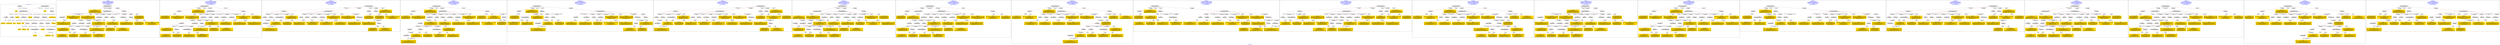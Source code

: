 digraph n0 {
fontcolor="blue"
remincross="true"
label="s05-met.json"
subgraph cluster_0 {
label="1-correct model"
n2[style="filled",color="white",fillcolor="lightgray",label="E12_Production1"];
n3[style="filled",color="white",fillcolor="lightgray",label="E21_Person1"];
n4[style="filled",color="white",fillcolor="lightgray",label="E55_Type3"];
n5[style="filled",color="white",fillcolor="lightgray",label="E52_Time-Span1"];
n6[style="filled",color="white",fillcolor="lightgray",label="E53_Place1"];
n7[style="filled",color="white",fillcolor="lightgray",label="E82_Actor_Appellation1"];
n8[shape="plaintext",style="filled",fillcolor="gold",label="Person URI"];
n9[style="filled",color="white",fillcolor="lightgray",label="E22_Man-Made_Object1"];
n10[style="filled",color="white",fillcolor="lightgray",label="E8_Acquisition1"];
n11[style="filled",color="white",fillcolor="lightgray",label="E55_Type1"];
n12[style="filled",color="white",fillcolor="lightgray",label="E55_Type2"];
n13[shape="plaintext",style="filled",fillcolor="gold",label="Description"];
n14[style="filled",color="white",fillcolor="lightgray",label="E54_Dimension1"];
n15[shape="plaintext",style="filled",fillcolor="gold",label="Object URI"];
n16[style="filled",color="white",fillcolor="lightgray",label="E33_Linguistic_Object1"];
n17[style="filled",color="white",fillcolor="lightgray",label="E55_Type4"];
n18[shape="plaintext",style="filled",fillcolor="gold",label="values"];
n19[style="filled",color="white",fillcolor="lightgray",label="E38_Image1"];
n20[shape="plaintext",style="filled",fillcolor="gold",label="image"];
n21[style="filled",color="white",fillcolor="lightgray",label="E44_Place_Appellation1"];
n22[shape="plaintext",style="filled",fillcolor="gold",label="Geography"];
n23[shape="plaintext",style="filled",fillcolor="gold",label="Date"];
n24[shape="plaintext",style="filled",fillcolor="gold",label="values"];
n25[shape="plaintext",style="filled",fillcolor="gold",label="Classification URI"];
n26[shape="plaintext",style="filled",fillcolor="gold",label="Classification"];
n27[shape="plaintext",style="filled",fillcolor="gold",label="Culture URI"];
n28[shape="plaintext",style="filled",fillcolor="gold",label="Culture"];
n29[shape="plaintext",style="filled",fillcolor="gold",label="Medium URI"];
n30[shape="plaintext",style="filled",fillcolor="gold",label="Medium"];
n31[shape="plaintext",style="filled",fillcolor="gold",label="ProvenanceTypeURI"];
n32[shape="plaintext",style="filled",fillcolor="gold",label="Appellation URI"];
n33[shape="plaintext",style="filled",fillcolor="gold",label="Who"];
n34[shape="plaintext",style="filled",fillcolor="gold",label="Credit Line"];
}
subgraph cluster_1 {
label="candidate 0\nlink coherence:0.8709677419354839\nnode coherence:0.9354838709677419\nconfidence:0.4550915419705546\nmapping score:0.5098214339423951\ncost:30.999\n-precision:0.61-recall:0.59"
n36[style="filled",color="white",fillcolor="lightgray",label="E12_Production1"];
n37[style="filled",color="white",fillcolor="lightgray",label="E21_Person1"];
n38[style="filled",color="white",fillcolor="lightgray",label="E52_Time-Span2"];
n39[style="filled",color="white",fillcolor="lightgray",label="E55_Type1"];
n40[style="filled",color="white",fillcolor="lightgray",label="E74_Group1"];
n41[style="filled",color="white",fillcolor="lightgray",label="E82_Actor_Appellation1"];
n42[style="filled",color="white",fillcolor="lightgray",label="E22_Man-Made_Object1"];
n43[style="filled",color="white",fillcolor="lightgray",label="E35_Title1"];
n44[style="filled",color="white",fillcolor="lightgray",label="E38_Image1"];
n45[style="filled",color="white",fillcolor="lightgray",label="E54_Dimension1"];
n46[style="filled",color="white",fillcolor="lightgray",label="E55_Type2"];
n47[style="filled",color="white",fillcolor="lightgray",label="E8_Acquisition1"];
n48[style="filled",color="white",fillcolor="lightgray",label="E33_Linguistic_Object1"];
n49[style="filled",color="white",fillcolor="lightgray",label="E55_Type3"];
n50[shape="plaintext",style="filled",fillcolor="gold",label="Credit Line\n[E30_Right,P3_has_note,0.4]\n[E8_Acquisition,P3_has_note,0.399]\n[E22_Man-Made_Object,P3_has_note,0.1]\n[E33_Linguistic_Object,P3_has_note,0.1]"];
n51[shape="plaintext",style="filled",fillcolor="gold",label="values\n[E33_Linguistic_Object,P3_has_note,0.273]\n[E22_Man-Made_Object,P3_has_note,0.268]\n[E8_Acquisition,P3_has_note,0.23]\n[E73_Information_Object,P3_has_note,0.229]"];
n52[shape="plaintext",style="filled",fillcolor="gold",label="Who\n[E82_Actor_Appellation,label,0.516]\n[E8_Acquisition,P3_has_note,0.167]\n[E30_Right,P3_has_note,0.161]\n[E22_Man-Made_Object,classLink,0.157]"];
n53[shape="plaintext",style="filled",fillcolor="gold",label="Object URI\n[E22_Man-Made_Object,classLink,0.855]\n[E22_Man-Made_Object,P3_has_note,0.052]\n[E30_Right,P3_has_note,0.048]\n[E35_Title,label,0.046]"];
n54[shape="plaintext",style="filled",fillcolor="gold",label="Geography\n[E12_Production,P3_has_note,0.385]\n[E33_Linguistic_Object,P3_has_note,0.255]\n[E35_Title,label,0.196]\n[E22_Man-Made_Object,P3_has_note,0.164]"];
n55[shape="plaintext",style="filled",fillcolor="gold",label="ProvenanceTypeURI\n[E55_Type,classLink,0.688]\n[E74_Group,classLink,0.146]\n[E57_Material,classLink,0.144]\n[E55_Type,label,0.022]"];
n56[shape="plaintext",style="filled",fillcolor="gold",label="Person URI\n[E21_Person,classLink,0.396]\n[E82_Actor_Appellation,classLink,0.275]\n[E39_Actor,classLink,0.246]\n[E30_Right,P3_has_note,0.083]"];
n57[shape="plaintext",style="filled",fillcolor="gold",label="Date\n[E52_Time-Span,P82_at_some_time_within,0.377]\n[E52_Time-Span,label,0.273]\n[E52_Time-Span,P82a_begin_of_the_begin,0.242]\n[E52_Time-Span,P82b_end_of_the_end,0.107]"];
n58[shape="plaintext",style="filled",fillcolor="gold",label="Description\n[E22_Man-Made_Object,P3_has_note,0.313]\n[E33_Linguistic_Object,P3_has_note,0.289]\n[E73_Information_Object,P3_has_note,0.285]\n[E35_Title,label,0.113]"];
n59[shape="plaintext",style="filled",fillcolor="gold",label="Classification URI\n[E55_Type,classLink,0.555]\n[E55_Type,label,0.164]\n[E57_Material,classLink,0.143]\n[E74_Group,classLink,0.137]"];
n60[shape="plaintext",style="filled",fillcolor="gold",label="Culture\n[E74_Group,label,0.492]\n[E74_Group,classLink,0.287]\n[E55_Type,label,0.128]\n[E8_Acquisition,P3_has_note,0.094]"];
n61[shape="plaintext",style="filled",fillcolor="gold",label="Appellation URI\n[E82_Actor_Appellation,classLink,0.857]\n[E21_Person,classLink,0.077]\n[E39_Actor,classLink,0.049]\n[E30_Right,P3_has_note,0.017]"];
n62[shape="plaintext",style="filled",fillcolor="gold",label="image\n[E38_Image,classLink,0.584]\n[E78_Collection,classLink,0.167]\n[E22_Man-Made_Object,classLink,0.164]\n[E21_Person,classLink,0.085]"];
n63[shape="plaintext",style="filled",fillcolor="gold",label="Medium URI\n[E55_Type,classLink,0.41]\n[E57_Material,classLink,0.388]\n[E74_Group,classLink,0.169]\n[E55_Type,label,0.032]"];
n64[shape="plaintext",style="filled",fillcolor="gold",label="Medium\n[E29_Design_or_Procedure,P3_has_note,0.329]\n[E57_Material,label,0.252]\n[E55_Type,label,0.25]\n[E57_Material,classLink,0.169]"];
n65[shape="plaintext",style="filled",fillcolor="gold",label="Classification\n[E55_Type,classLink,0.366]\n[E55_Type,label,0.343]\n[E31_Document,classLink,0.148]\n[E33_Linguistic_Object,P3_has_note,0.143]"];
n66[shape="plaintext",style="filled",fillcolor="gold",label="values\n[E54_Dimension,P3_has_note,0.716]\n[E22_Man-Made_Object,classLink,0.115]\n[E22_Man-Made_Object,P3_has_note,0.098]\n[E34_Inscription,P3_has_note,0.071]"];
n67[shape="plaintext",style="filled",fillcolor="gold",label="Culture URI\n[E55_Type,classLink,0.494]\n[E74_Group,classLink,0.313]\n[E57_Material,classLink,0.134]\n[E55_Type,label,0.059]"];
}
subgraph cluster_2 {
label="candidate 1\nlink coherence:0.8709677419354839\nnode coherence:0.9354838709677419\nconfidence:0.4550915419705546\nmapping score:0.5098214339423951\ncost:30.99903\n-precision:0.61-recall:0.59"
n69[style="filled",color="white",fillcolor="lightgray",label="E12_Production1"];
n70[style="filled",color="white",fillcolor="lightgray",label="E21_Person1"];
n71[style="filled",color="white",fillcolor="lightgray",label="E52_Time-Span2"];
n72[style="filled",color="white",fillcolor="lightgray",label="E55_Type1"];
n73[style="filled",color="white",fillcolor="lightgray",label="E74_Group1"];
n74[style="filled",color="white",fillcolor="lightgray",label="E82_Actor_Appellation1"];
n75[style="filled",color="white",fillcolor="lightgray",label="E22_Man-Made_Object1"];
n76[style="filled",color="white",fillcolor="lightgray",label="E35_Title1"];
n77[style="filled",color="white",fillcolor="lightgray",label="E38_Image1"];
n78[style="filled",color="white",fillcolor="lightgray",label="E54_Dimension1"];
n79[style="filled",color="white",fillcolor="lightgray",label="E8_Acquisition1"];
n80[style="filled",color="white",fillcolor="lightgray",label="E33_Linguistic_Object1"];
n81[style="filled",color="white",fillcolor="lightgray",label="E55_Type2"];
n82[style="filled",color="white",fillcolor="lightgray",label="E55_Type3"];
n83[shape="plaintext",style="filled",fillcolor="gold",label="Credit Line\n[E30_Right,P3_has_note,0.4]\n[E8_Acquisition,P3_has_note,0.399]\n[E22_Man-Made_Object,P3_has_note,0.1]\n[E33_Linguistic_Object,P3_has_note,0.1]"];
n84[shape="plaintext",style="filled",fillcolor="gold",label="values\n[E33_Linguistic_Object,P3_has_note,0.273]\n[E22_Man-Made_Object,P3_has_note,0.268]\n[E8_Acquisition,P3_has_note,0.23]\n[E73_Information_Object,P3_has_note,0.229]"];
n85[shape="plaintext",style="filled",fillcolor="gold",label="Who\n[E82_Actor_Appellation,label,0.516]\n[E8_Acquisition,P3_has_note,0.167]\n[E30_Right,P3_has_note,0.161]\n[E22_Man-Made_Object,classLink,0.157]"];
n86[shape="plaintext",style="filled",fillcolor="gold",label="Object URI\n[E22_Man-Made_Object,classLink,0.855]\n[E22_Man-Made_Object,P3_has_note,0.052]\n[E30_Right,P3_has_note,0.048]\n[E35_Title,label,0.046]"];
n87[shape="plaintext",style="filled",fillcolor="gold",label="Geography\n[E12_Production,P3_has_note,0.385]\n[E33_Linguistic_Object,P3_has_note,0.255]\n[E35_Title,label,0.196]\n[E22_Man-Made_Object,P3_has_note,0.164]"];
n88[shape="plaintext",style="filled",fillcolor="gold",label="ProvenanceTypeURI\n[E55_Type,classLink,0.688]\n[E74_Group,classLink,0.146]\n[E57_Material,classLink,0.144]\n[E55_Type,label,0.022]"];
n89[shape="plaintext",style="filled",fillcolor="gold",label="Person URI\n[E21_Person,classLink,0.396]\n[E82_Actor_Appellation,classLink,0.275]\n[E39_Actor,classLink,0.246]\n[E30_Right,P3_has_note,0.083]"];
n90[shape="plaintext",style="filled",fillcolor="gold",label="Date\n[E52_Time-Span,P82_at_some_time_within,0.377]\n[E52_Time-Span,label,0.273]\n[E52_Time-Span,P82a_begin_of_the_begin,0.242]\n[E52_Time-Span,P82b_end_of_the_end,0.107]"];
n91[shape="plaintext",style="filled",fillcolor="gold",label="Description\n[E22_Man-Made_Object,P3_has_note,0.313]\n[E33_Linguistic_Object,P3_has_note,0.289]\n[E73_Information_Object,P3_has_note,0.285]\n[E35_Title,label,0.113]"];
n92[shape="plaintext",style="filled",fillcolor="gold",label="Classification URI\n[E55_Type,classLink,0.555]\n[E55_Type,label,0.164]\n[E57_Material,classLink,0.143]\n[E74_Group,classLink,0.137]"];
n93[shape="plaintext",style="filled",fillcolor="gold",label="Culture\n[E74_Group,label,0.492]\n[E74_Group,classLink,0.287]\n[E55_Type,label,0.128]\n[E8_Acquisition,P3_has_note,0.094]"];
n94[shape="plaintext",style="filled",fillcolor="gold",label="Appellation URI\n[E82_Actor_Appellation,classLink,0.857]\n[E21_Person,classLink,0.077]\n[E39_Actor,classLink,0.049]\n[E30_Right,P3_has_note,0.017]"];
n95[shape="plaintext",style="filled",fillcolor="gold",label="image\n[E38_Image,classLink,0.584]\n[E78_Collection,classLink,0.167]\n[E22_Man-Made_Object,classLink,0.164]\n[E21_Person,classLink,0.085]"];
n96[shape="plaintext",style="filled",fillcolor="gold",label="Medium URI\n[E55_Type,classLink,0.41]\n[E57_Material,classLink,0.388]\n[E74_Group,classLink,0.169]\n[E55_Type,label,0.032]"];
n97[shape="plaintext",style="filled",fillcolor="gold",label="Medium\n[E29_Design_or_Procedure,P3_has_note,0.329]\n[E57_Material,label,0.252]\n[E55_Type,label,0.25]\n[E57_Material,classLink,0.169]"];
n98[shape="plaintext",style="filled",fillcolor="gold",label="Classification\n[E55_Type,classLink,0.366]\n[E55_Type,label,0.343]\n[E31_Document,classLink,0.148]\n[E33_Linguistic_Object,P3_has_note,0.143]"];
n99[shape="plaintext",style="filled",fillcolor="gold",label="values\n[E54_Dimension,P3_has_note,0.716]\n[E22_Man-Made_Object,classLink,0.115]\n[E22_Man-Made_Object,P3_has_note,0.098]\n[E34_Inscription,P3_has_note,0.071]"];
n100[shape="plaintext",style="filled",fillcolor="gold",label="Culture URI\n[E55_Type,classLink,0.494]\n[E74_Group,classLink,0.313]\n[E57_Material,classLink,0.134]\n[E55_Type,label,0.059]"];
}
subgraph cluster_3 {
label="candidate 10\nlink coherence:0.84375\nnode coherence:0.9354838709677419\nconfidence:0.4550915419705546\nmapping score:0.5098214339423951\ncost:130.9991\n-precision:0.5-recall:0.5"
n102[style="filled",color="white",fillcolor="lightgray",label="E12_Production1"];
n103[style="filled",color="white",fillcolor="lightgray",label="E55_Type1"];
n104[style="filled",color="white",fillcolor="lightgray",label="E21_Person1"];
n105[style="filled",color="white",fillcolor="lightgray",label="E67_Birth1"];
n106[style="filled",color="white",fillcolor="lightgray",label="E74_Group1"];
n107[style="filled",color="white",fillcolor="lightgray",label="E82_Actor_Appellation1"];
n108[style="filled",color="white",fillcolor="lightgray",label="E22_Man-Made_Object1"];
n109[style="filled",color="white",fillcolor="lightgray",label="E35_Title1"];
n110[style="filled",color="white",fillcolor="lightgray",label="E38_Image1"];
n111[style="filled",color="white",fillcolor="lightgray",label="E54_Dimension1"];
n112[style="filled",color="white",fillcolor="lightgray",label="E8_Acquisition1"];
n113[style="filled",color="white",fillcolor="lightgray",label="E33_Linguistic_Object1"];
n114[style="filled",color="white",fillcolor="lightgray",label="E55_Type2"];
n115[style="filled",color="white",fillcolor="lightgray",label="E55_Type3"];
n116[style="filled",color="white",fillcolor="lightgray",label="E52_Time-Span1"];
n117[shape="plaintext",style="filled",fillcolor="gold",label="Credit Line\n[E30_Right,P3_has_note,0.4]\n[E8_Acquisition,P3_has_note,0.399]\n[E22_Man-Made_Object,P3_has_note,0.1]\n[E33_Linguistic_Object,P3_has_note,0.1]"];
n118[shape="plaintext",style="filled",fillcolor="gold",label="values\n[E33_Linguistic_Object,P3_has_note,0.273]\n[E22_Man-Made_Object,P3_has_note,0.268]\n[E8_Acquisition,P3_has_note,0.23]\n[E73_Information_Object,P3_has_note,0.229]"];
n119[shape="plaintext",style="filled",fillcolor="gold",label="Who\n[E82_Actor_Appellation,label,0.516]\n[E8_Acquisition,P3_has_note,0.167]\n[E30_Right,P3_has_note,0.161]\n[E22_Man-Made_Object,classLink,0.157]"];
n120[shape="plaintext",style="filled",fillcolor="gold",label="Date\n[E52_Time-Span,P82_at_some_time_within,0.377]\n[E52_Time-Span,label,0.273]\n[E52_Time-Span,P82a_begin_of_the_begin,0.242]\n[E52_Time-Span,P82b_end_of_the_end,0.107]"];
n121[shape="plaintext",style="filled",fillcolor="gold",label="Object URI\n[E22_Man-Made_Object,classLink,0.855]\n[E22_Man-Made_Object,P3_has_note,0.052]\n[E30_Right,P3_has_note,0.048]\n[E35_Title,label,0.046]"];
n122[shape="plaintext",style="filled",fillcolor="gold",label="Geography\n[E12_Production,P3_has_note,0.385]\n[E33_Linguistic_Object,P3_has_note,0.255]\n[E35_Title,label,0.196]\n[E22_Man-Made_Object,P3_has_note,0.164]"];
n123[shape="plaintext",style="filled",fillcolor="gold",label="ProvenanceTypeURI\n[E55_Type,classLink,0.688]\n[E74_Group,classLink,0.146]\n[E57_Material,classLink,0.144]\n[E55_Type,label,0.022]"];
n124[shape="plaintext",style="filled",fillcolor="gold",label="Person URI\n[E21_Person,classLink,0.396]\n[E82_Actor_Appellation,classLink,0.275]\n[E39_Actor,classLink,0.246]\n[E30_Right,P3_has_note,0.083]"];
n125[shape="plaintext",style="filled",fillcolor="gold",label="Medium\n[E29_Design_or_Procedure,P3_has_note,0.329]\n[E57_Material,label,0.252]\n[E55_Type,label,0.25]\n[E57_Material,classLink,0.169]"];
n126[shape="plaintext",style="filled",fillcolor="gold",label="Description\n[E22_Man-Made_Object,P3_has_note,0.313]\n[E33_Linguistic_Object,P3_has_note,0.289]\n[E73_Information_Object,P3_has_note,0.285]\n[E35_Title,label,0.113]"];
n127[shape="plaintext",style="filled",fillcolor="gold",label="Classification URI\n[E55_Type,classLink,0.555]\n[E55_Type,label,0.164]\n[E57_Material,classLink,0.143]\n[E74_Group,classLink,0.137]"];
n128[shape="plaintext",style="filled",fillcolor="gold",label="Culture\n[E74_Group,label,0.492]\n[E74_Group,classLink,0.287]\n[E55_Type,label,0.128]\n[E8_Acquisition,P3_has_note,0.094]"];
n129[shape="plaintext",style="filled",fillcolor="gold",label="Appellation URI\n[E82_Actor_Appellation,classLink,0.857]\n[E21_Person,classLink,0.077]\n[E39_Actor,classLink,0.049]\n[E30_Right,P3_has_note,0.017]"];
n130[shape="plaintext",style="filled",fillcolor="gold",label="image\n[E38_Image,classLink,0.584]\n[E78_Collection,classLink,0.167]\n[E22_Man-Made_Object,classLink,0.164]\n[E21_Person,classLink,0.085]"];
n131[shape="plaintext",style="filled",fillcolor="gold",label="Medium URI\n[E55_Type,classLink,0.41]\n[E57_Material,classLink,0.388]\n[E74_Group,classLink,0.169]\n[E55_Type,label,0.032]"];
n132[shape="plaintext",style="filled",fillcolor="gold",label="Classification\n[E55_Type,classLink,0.366]\n[E55_Type,label,0.343]\n[E31_Document,classLink,0.148]\n[E33_Linguistic_Object,P3_has_note,0.143]"];
n133[shape="plaintext",style="filled",fillcolor="gold",label="values\n[E54_Dimension,P3_has_note,0.716]\n[E22_Man-Made_Object,classLink,0.115]\n[E22_Man-Made_Object,P3_has_note,0.098]\n[E34_Inscription,P3_has_note,0.071]"];
n134[shape="plaintext",style="filled",fillcolor="gold",label="Culture URI\n[E55_Type,classLink,0.494]\n[E74_Group,classLink,0.313]\n[E57_Material,classLink,0.134]\n[E55_Type,label,0.059]"];
}
subgraph cluster_4 {
label="candidate 11\nlink coherence:0.84375\nnode coherence:0.9354838709677419\nconfidence:0.4550915419705546\nmapping score:0.5098214339423951\ncost:229.99905\n-precision:0.53-recall:0.53"
n136[style="filled",color="white",fillcolor="lightgray",label="E12_Production1"];
n137[style="filled",color="white",fillcolor="lightgray",label="E21_Person1"];
n138[style="filled",color="white",fillcolor="lightgray",label="E67_Birth1"];
n139[style="filled",color="white",fillcolor="lightgray",label="E74_Group1"];
n140[style="filled",color="white",fillcolor="lightgray",label="E82_Actor_Appellation1"];
n141[style="filled",color="white",fillcolor="lightgray",label="E22_Man-Made_Object1"];
n142[style="filled",color="white",fillcolor="lightgray",label="E35_Title1"];
n143[style="filled",color="white",fillcolor="lightgray",label="E38_Image1"];
n144[style="filled",color="white",fillcolor="lightgray",label="E54_Dimension1"];
n145[style="filled",color="white",fillcolor="lightgray",label="E8_Acquisition1"];
n146[style="filled",color="white",fillcolor="lightgray",label="E33_Linguistic_Object2"];
n147[style="filled",color="white",fillcolor="lightgray",label="E55_Type1"];
n148[style="filled",color="white",fillcolor="lightgray",label="E55_Type2"];
n149[style="filled",color="white",fillcolor="lightgray",label="E52_Time-Span1"];
n150[style="filled",color="white",fillcolor="lightgray",label="E55_Type3"];
n151[shape="plaintext",style="filled",fillcolor="gold",label="Credit Line\n[E30_Right,P3_has_note,0.4]\n[E8_Acquisition,P3_has_note,0.399]\n[E22_Man-Made_Object,P3_has_note,0.1]\n[E33_Linguistic_Object,P3_has_note,0.1]"];
n152[shape="plaintext",style="filled",fillcolor="gold",label="values\n[E33_Linguistic_Object,P3_has_note,0.273]\n[E22_Man-Made_Object,P3_has_note,0.268]\n[E8_Acquisition,P3_has_note,0.23]\n[E73_Information_Object,P3_has_note,0.229]"];
n153[shape="plaintext",style="filled",fillcolor="gold",label="Who\n[E82_Actor_Appellation,label,0.516]\n[E8_Acquisition,P3_has_note,0.167]\n[E30_Right,P3_has_note,0.161]\n[E22_Man-Made_Object,classLink,0.157]"];
n154[shape="plaintext",style="filled",fillcolor="gold",label="Date\n[E52_Time-Span,P82_at_some_time_within,0.377]\n[E52_Time-Span,label,0.273]\n[E52_Time-Span,P82a_begin_of_the_begin,0.242]\n[E52_Time-Span,P82b_end_of_the_end,0.107]"];
n155[shape="plaintext",style="filled",fillcolor="gold",label="Object URI\n[E22_Man-Made_Object,classLink,0.855]\n[E22_Man-Made_Object,P3_has_note,0.052]\n[E30_Right,P3_has_note,0.048]\n[E35_Title,label,0.046]"];
n156[shape="plaintext",style="filled",fillcolor="gold",label="Geography\n[E12_Production,P3_has_note,0.385]\n[E33_Linguistic_Object,P3_has_note,0.255]\n[E35_Title,label,0.196]\n[E22_Man-Made_Object,P3_has_note,0.164]"];
n157[shape="plaintext",style="filled",fillcolor="gold",label="ProvenanceTypeURI\n[E55_Type,classLink,0.688]\n[E74_Group,classLink,0.146]\n[E57_Material,classLink,0.144]\n[E55_Type,label,0.022]"];
n158[shape="plaintext",style="filled",fillcolor="gold",label="Person URI\n[E21_Person,classLink,0.396]\n[E82_Actor_Appellation,classLink,0.275]\n[E39_Actor,classLink,0.246]\n[E30_Right,P3_has_note,0.083]"];
n159[shape="plaintext",style="filled",fillcolor="gold",label="Medium\n[E29_Design_or_Procedure,P3_has_note,0.329]\n[E57_Material,label,0.252]\n[E55_Type,label,0.25]\n[E57_Material,classLink,0.169]"];
n160[shape="plaintext",style="filled",fillcolor="gold",label="Description\n[E22_Man-Made_Object,P3_has_note,0.313]\n[E33_Linguistic_Object,P3_has_note,0.289]\n[E73_Information_Object,P3_has_note,0.285]\n[E35_Title,label,0.113]"];
n161[shape="plaintext",style="filled",fillcolor="gold",label="Classification URI\n[E55_Type,classLink,0.555]\n[E55_Type,label,0.164]\n[E57_Material,classLink,0.143]\n[E74_Group,classLink,0.137]"];
n162[shape="plaintext",style="filled",fillcolor="gold",label="Culture\n[E74_Group,label,0.492]\n[E74_Group,classLink,0.287]\n[E55_Type,label,0.128]\n[E8_Acquisition,P3_has_note,0.094]"];
n163[shape="plaintext",style="filled",fillcolor="gold",label="Appellation URI\n[E82_Actor_Appellation,classLink,0.857]\n[E21_Person,classLink,0.077]\n[E39_Actor,classLink,0.049]\n[E30_Right,P3_has_note,0.017]"];
n164[shape="plaintext",style="filled",fillcolor="gold",label="image\n[E38_Image,classLink,0.584]\n[E78_Collection,classLink,0.167]\n[E22_Man-Made_Object,classLink,0.164]\n[E21_Person,classLink,0.085]"];
n165[shape="plaintext",style="filled",fillcolor="gold",label="Medium URI\n[E55_Type,classLink,0.41]\n[E57_Material,classLink,0.388]\n[E74_Group,classLink,0.169]\n[E55_Type,label,0.032]"];
n166[shape="plaintext",style="filled",fillcolor="gold",label="Classification\n[E55_Type,classLink,0.366]\n[E55_Type,label,0.343]\n[E31_Document,classLink,0.148]\n[E33_Linguistic_Object,P3_has_note,0.143]"];
n167[shape="plaintext",style="filled",fillcolor="gold",label="values\n[E54_Dimension,P3_has_note,0.716]\n[E22_Man-Made_Object,classLink,0.115]\n[E22_Man-Made_Object,P3_has_note,0.098]\n[E34_Inscription,P3_has_note,0.071]"];
n168[shape="plaintext",style="filled",fillcolor="gold",label="Culture URI\n[E55_Type,classLink,0.494]\n[E74_Group,classLink,0.313]\n[E57_Material,classLink,0.134]\n[E55_Type,label,0.059]"];
}
subgraph cluster_5 {
label="candidate 12\nlink coherence:0.84375\nnode coherence:0.9354838709677419\nconfidence:0.45171872768765187\nmapping score:0.5086971625147608\ncost:31.99907\n-precision:0.53-recall:0.53"
n170[style="filled",color="white",fillcolor="lightgray",label="E12_Production1"];
n171[style="filled",color="white",fillcolor="lightgray",label="E55_Type1"];
n172[style="filled",color="white",fillcolor="lightgray",label="E21_Person1"];
n173[style="filled",color="white",fillcolor="lightgray",label="E67_Birth1"];
n174[style="filled",color="white",fillcolor="lightgray",label="E74_Group1"];
n175[style="filled",color="white",fillcolor="lightgray",label="E82_Actor_Appellation1"];
n176[style="filled",color="white",fillcolor="lightgray",label="E22_Man-Made_Object1"];
n177[style="filled",color="white",fillcolor="lightgray",label="E35_Title1"];
n178[style="filled",color="white",fillcolor="lightgray",label="E38_Image1"];
n179[style="filled",color="white",fillcolor="lightgray",label="E54_Dimension1"];
n180[style="filled",color="white",fillcolor="lightgray",label="E55_Type2"];
n181[style="filled",color="white",fillcolor="lightgray",label="E8_Acquisition1"];
n182[style="filled",color="white",fillcolor="lightgray",label="E33_Linguistic_Object1"];
n183[style="filled",color="white",fillcolor="lightgray",label="E55_Type3"];
n184[style="filled",color="white",fillcolor="lightgray",label="E52_Time-Span1"];
n185[shape="plaintext",style="filled",fillcolor="gold",label="Credit Line\n[E30_Right,P3_has_note,0.4]\n[E8_Acquisition,P3_has_note,0.399]\n[E22_Man-Made_Object,P3_has_note,0.1]\n[E33_Linguistic_Object,P3_has_note,0.1]"];
n186[shape="plaintext",style="filled",fillcolor="gold",label="values\n[E33_Linguistic_Object,P3_has_note,0.273]\n[E22_Man-Made_Object,P3_has_note,0.268]\n[E8_Acquisition,P3_has_note,0.23]\n[E73_Information_Object,P3_has_note,0.229]"];
n187[shape="plaintext",style="filled",fillcolor="gold",label="Who\n[E82_Actor_Appellation,label,0.516]\n[E8_Acquisition,P3_has_note,0.167]\n[E30_Right,P3_has_note,0.161]\n[E22_Man-Made_Object,classLink,0.157]"];
n188[shape="plaintext",style="filled",fillcolor="gold",label="Date\n[E52_Time-Span,P82_at_some_time_within,0.377]\n[E52_Time-Span,label,0.273]\n[E52_Time-Span,P82a_begin_of_the_begin,0.242]\n[E52_Time-Span,P82b_end_of_the_end,0.107]"];
n189[shape="plaintext",style="filled",fillcolor="gold",label="Object URI\n[E22_Man-Made_Object,classLink,0.855]\n[E22_Man-Made_Object,P3_has_note,0.052]\n[E30_Right,P3_has_note,0.048]\n[E35_Title,label,0.046]"];
n190[shape="plaintext",style="filled",fillcolor="gold",label="Geography\n[E12_Production,P3_has_note,0.385]\n[E33_Linguistic_Object,P3_has_note,0.255]\n[E35_Title,label,0.196]\n[E22_Man-Made_Object,P3_has_note,0.164]"];
n191[shape="plaintext",style="filled",fillcolor="gold",label="ProvenanceTypeURI\n[E55_Type,classLink,0.688]\n[E74_Group,classLink,0.146]\n[E57_Material,classLink,0.144]\n[E55_Type,label,0.022]"];
n192[shape="plaintext",style="filled",fillcolor="gold",label="Person URI\n[E21_Person,classLink,0.396]\n[E82_Actor_Appellation,classLink,0.275]\n[E39_Actor,classLink,0.246]\n[E30_Right,P3_has_note,0.083]"];
n193[shape="plaintext",style="filled",fillcolor="gold",label="Description\n[E22_Man-Made_Object,P3_has_note,0.313]\n[E33_Linguistic_Object,P3_has_note,0.289]\n[E73_Information_Object,P3_has_note,0.285]\n[E35_Title,label,0.113]"];
n194[shape="plaintext",style="filled",fillcolor="gold",label="Classification URI\n[E55_Type,classLink,0.555]\n[E55_Type,label,0.164]\n[E57_Material,classLink,0.143]\n[E74_Group,classLink,0.137]"];
n195[shape="plaintext",style="filled",fillcolor="gold",label="Culture\n[E74_Group,label,0.492]\n[E74_Group,classLink,0.287]\n[E55_Type,label,0.128]\n[E8_Acquisition,P3_has_note,0.094]"];
n196[shape="plaintext",style="filled",fillcolor="gold",label="Appellation URI\n[E82_Actor_Appellation,classLink,0.857]\n[E21_Person,classLink,0.077]\n[E39_Actor,classLink,0.049]\n[E30_Right,P3_has_note,0.017]"];
n197[shape="plaintext",style="filled",fillcolor="gold",label="image\n[E38_Image,classLink,0.584]\n[E78_Collection,classLink,0.167]\n[E22_Man-Made_Object,classLink,0.164]\n[E21_Person,classLink,0.085]"];
n198[shape="plaintext",style="filled",fillcolor="gold",label="Culture URI\n[E55_Type,classLink,0.494]\n[E74_Group,classLink,0.313]\n[E57_Material,classLink,0.134]\n[E55_Type,label,0.059]"];
n199[shape="plaintext",style="filled",fillcolor="gold",label="Medium\n[E29_Design_or_Procedure,P3_has_note,0.329]\n[E57_Material,label,0.252]\n[E55_Type,label,0.25]\n[E57_Material,classLink,0.169]"];
n200[shape="plaintext",style="filled",fillcolor="gold",label="Classification\n[E55_Type,classLink,0.366]\n[E55_Type,label,0.343]\n[E31_Document,classLink,0.148]\n[E33_Linguistic_Object,P3_has_note,0.143]"];
n201[shape="plaintext",style="filled",fillcolor="gold",label="values\n[E54_Dimension,P3_has_note,0.716]\n[E22_Man-Made_Object,classLink,0.115]\n[E22_Man-Made_Object,P3_has_note,0.098]\n[E34_Inscription,P3_has_note,0.071]"];
n202[shape="plaintext",style="filled",fillcolor="gold",label="Medium URI\n[E55_Type,classLink,0.41]\n[E57_Material,classLink,0.388]\n[E74_Group,classLink,0.169]\n[E55_Type,label,0.032]"];
}
subgraph cluster_6 {
label="candidate 13\nlink coherence:0.84375\nnode coherence:0.9354838709677419\nconfidence:0.45171872768765187\nmapping score:0.5086971625147608\ncost:31.9991\n-precision:0.5-recall:0.5"
n204[style="filled",color="white",fillcolor="lightgray",label="E12_Production1"];
n205[style="filled",color="white",fillcolor="lightgray",label="E55_Type1"];
n206[style="filled",color="white",fillcolor="lightgray",label="E21_Person1"];
n207[style="filled",color="white",fillcolor="lightgray",label="E67_Birth1"];
n208[style="filled",color="white",fillcolor="lightgray",label="E74_Group1"];
n209[style="filled",color="white",fillcolor="lightgray",label="E82_Actor_Appellation1"];
n210[style="filled",color="white",fillcolor="lightgray",label="E22_Man-Made_Object1"];
n211[style="filled",color="white",fillcolor="lightgray",label="E35_Title1"];
n212[style="filled",color="white",fillcolor="lightgray",label="E38_Image1"];
n213[style="filled",color="white",fillcolor="lightgray",label="E54_Dimension1"];
n214[style="filled",color="white",fillcolor="lightgray",label="E8_Acquisition1"];
n215[style="filled",color="white",fillcolor="lightgray",label="E33_Linguistic_Object1"];
n216[style="filled",color="white",fillcolor="lightgray",label="E55_Type2"];
n217[style="filled",color="white",fillcolor="lightgray",label="E55_Type3"];
n218[style="filled",color="white",fillcolor="lightgray",label="E52_Time-Span1"];
n219[shape="plaintext",style="filled",fillcolor="gold",label="Credit Line\n[E30_Right,P3_has_note,0.4]\n[E8_Acquisition,P3_has_note,0.399]\n[E22_Man-Made_Object,P3_has_note,0.1]\n[E33_Linguistic_Object,P3_has_note,0.1]"];
n220[shape="plaintext",style="filled",fillcolor="gold",label="values\n[E33_Linguistic_Object,P3_has_note,0.273]\n[E22_Man-Made_Object,P3_has_note,0.268]\n[E8_Acquisition,P3_has_note,0.23]\n[E73_Information_Object,P3_has_note,0.229]"];
n221[shape="plaintext",style="filled",fillcolor="gold",label="Who\n[E82_Actor_Appellation,label,0.516]\n[E8_Acquisition,P3_has_note,0.167]\n[E30_Right,P3_has_note,0.161]\n[E22_Man-Made_Object,classLink,0.157]"];
n222[shape="plaintext",style="filled",fillcolor="gold",label="Date\n[E52_Time-Span,P82_at_some_time_within,0.377]\n[E52_Time-Span,label,0.273]\n[E52_Time-Span,P82a_begin_of_the_begin,0.242]\n[E52_Time-Span,P82b_end_of_the_end,0.107]"];
n223[shape="plaintext",style="filled",fillcolor="gold",label="Object URI\n[E22_Man-Made_Object,classLink,0.855]\n[E22_Man-Made_Object,P3_has_note,0.052]\n[E30_Right,P3_has_note,0.048]\n[E35_Title,label,0.046]"];
n224[shape="plaintext",style="filled",fillcolor="gold",label="Geography\n[E12_Production,P3_has_note,0.385]\n[E33_Linguistic_Object,P3_has_note,0.255]\n[E35_Title,label,0.196]\n[E22_Man-Made_Object,P3_has_note,0.164]"];
n225[shape="plaintext",style="filled",fillcolor="gold",label="ProvenanceTypeURI\n[E55_Type,classLink,0.688]\n[E74_Group,classLink,0.146]\n[E57_Material,classLink,0.144]\n[E55_Type,label,0.022]"];
n226[shape="plaintext",style="filled",fillcolor="gold",label="Person URI\n[E21_Person,classLink,0.396]\n[E82_Actor_Appellation,classLink,0.275]\n[E39_Actor,classLink,0.246]\n[E30_Right,P3_has_note,0.083]"];
n227[shape="plaintext",style="filled",fillcolor="gold",label="Description\n[E22_Man-Made_Object,P3_has_note,0.313]\n[E33_Linguistic_Object,P3_has_note,0.289]\n[E73_Information_Object,P3_has_note,0.285]\n[E35_Title,label,0.113]"];
n228[shape="plaintext",style="filled",fillcolor="gold",label="Classification URI\n[E55_Type,classLink,0.555]\n[E55_Type,label,0.164]\n[E57_Material,classLink,0.143]\n[E74_Group,classLink,0.137]"];
n229[shape="plaintext",style="filled",fillcolor="gold",label="Culture\n[E74_Group,label,0.492]\n[E74_Group,classLink,0.287]\n[E55_Type,label,0.128]\n[E8_Acquisition,P3_has_note,0.094]"];
n230[shape="plaintext",style="filled",fillcolor="gold",label="Appellation URI\n[E82_Actor_Appellation,classLink,0.857]\n[E21_Person,classLink,0.077]\n[E39_Actor,classLink,0.049]\n[E30_Right,P3_has_note,0.017]"];
n231[shape="plaintext",style="filled",fillcolor="gold",label="image\n[E38_Image,classLink,0.584]\n[E78_Collection,classLink,0.167]\n[E22_Man-Made_Object,classLink,0.164]\n[E21_Person,classLink,0.085]"];
n232[shape="plaintext",style="filled",fillcolor="gold",label="Culture URI\n[E55_Type,classLink,0.494]\n[E74_Group,classLink,0.313]\n[E57_Material,classLink,0.134]\n[E55_Type,label,0.059]"];
n233[shape="plaintext",style="filled",fillcolor="gold",label="Medium\n[E29_Design_or_Procedure,P3_has_note,0.329]\n[E57_Material,label,0.252]\n[E55_Type,label,0.25]\n[E57_Material,classLink,0.169]"];
n234[shape="plaintext",style="filled",fillcolor="gold",label="Classification\n[E55_Type,classLink,0.366]\n[E55_Type,label,0.343]\n[E31_Document,classLink,0.148]\n[E33_Linguistic_Object,P3_has_note,0.143]"];
n235[shape="plaintext",style="filled",fillcolor="gold",label="values\n[E54_Dimension,P3_has_note,0.716]\n[E22_Man-Made_Object,classLink,0.115]\n[E22_Man-Made_Object,P3_has_note,0.098]\n[E34_Inscription,P3_has_note,0.071]"];
n236[shape="plaintext",style="filled",fillcolor="gold",label="Medium URI\n[E55_Type,classLink,0.41]\n[E57_Material,classLink,0.388]\n[E74_Group,classLink,0.169]\n[E55_Type,label,0.032]"];
}
subgraph cluster_7 {
label="candidate 14\nlink coherence:0.84375\nnode coherence:0.9354838709677419\nconfidence:0.45171872768765187\nmapping score:0.5086971625147608\ncost:130.999\n-precision:0.59-recall:0.59"
n238[style="filled",color="white",fillcolor="lightgray",label="E12_Production1"];
n239[style="filled",color="white",fillcolor="lightgray",label="E21_Person1"];
n240[style="filled",color="white",fillcolor="lightgray",label="E52_Time-Span2"];
n241[style="filled",color="white",fillcolor="lightgray",label="E55_Type1"];
n242[style="filled",color="white",fillcolor="lightgray",label="E74_Group1"];
n243[style="filled",color="white",fillcolor="lightgray",label="E82_Actor_Appellation1"];
n244[style="filled",color="white",fillcolor="lightgray",label="E22_Man-Made_Object1"];
n245[style="filled",color="white",fillcolor="lightgray",label="E35_Title1"];
n246[style="filled",color="white",fillcolor="lightgray",label="E38_Image1"];
n247[style="filled",color="white",fillcolor="lightgray",label="E54_Dimension1"];
n248[style="filled",color="white",fillcolor="lightgray",label="E55_Type2"];
n249[style="filled",color="white",fillcolor="lightgray",label="E8_Acquisition1"];
n250[style="filled",color="white",fillcolor="lightgray",label="E33_Linguistic_Object1"];
n251[style="filled",color="white",fillcolor="lightgray",label="E55_Type3"];
n252[style="filled",color="white",fillcolor="lightgray",label="E33_Linguistic_Object2"];
n253[shape="plaintext",style="filled",fillcolor="gold",label="Credit Line\n[E30_Right,P3_has_note,0.4]\n[E8_Acquisition,P3_has_note,0.399]\n[E22_Man-Made_Object,P3_has_note,0.1]\n[E33_Linguistic_Object,P3_has_note,0.1]"];
n254[shape="plaintext",style="filled",fillcolor="gold",label="values\n[E33_Linguistic_Object,P3_has_note,0.273]\n[E22_Man-Made_Object,P3_has_note,0.268]\n[E8_Acquisition,P3_has_note,0.23]\n[E73_Information_Object,P3_has_note,0.229]"];
n255[shape="plaintext",style="filled",fillcolor="gold",label="Who\n[E82_Actor_Appellation,label,0.516]\n[E8_Acquisition,P3_has_note,0.167]\n[E30_Right,P3_has_note,0.161]\n[E22_Man-Made_Object,classLink,0.157]"];
n256[shape="plaintext",style="filled",fillcolor="gold",label="Object URI\n[E22_Man-Made_Object,classLink,0.855]\n[E22_Man-Made_Object,P3_has_note,0.052]\n[E30_Right,P3_has_note,0.048]\n[E35_Title,label,0.046]"];
n257[shape="plaintext",style="filled",fillcolor="gold",label="Geography\n[E12_Production,P3_has_note,0.385]\n[E33_Linguistic_Object,P3_has_note,0.255]\n[E35_Title,label,0.196]\n[E22_Man-Made_Object,P3_has_note,0.164]"];
n258[shape="plaintext",style="filled",fillcolor="gold",label="ProvenanceTypeURI\n[E55_Type,classLink,0.688]\n[E74_Group,classLink,0.146]\n[E57_Material,classLink,0.144]\n[E55_Type,label,0.022]"];
n259[shape="plaintext",style="filled",fillcolor="gold",label="Person URI\n[E21_Person,classLink,0.396]\n[E82_Actor_Appellation,classLink,0.275]\n[E39_Actor,classLink,0.246]\n[E30_Right,P3_has_note,0.083]"];
n260[shape="plaintext",style="filled",fillcolor="gold",label="Date\n[E52_Time-Span,P82_at_some_time_within,0.377]\n[E52_Time-Span,label,0.273]\n[E52_Time-Span,P82a_begin_of_the_begin,0.242]\n[E52_Time-Span,P82b_end_of_the_end,0.107]"];
n261[shape="plaintext",style="filled",fillcolor="gold",label="Description\n[E22_Man-Made_Object,P3_has_note,0.313]\n[E33_Linguistic_Object,P3_has_note,0.289]\n[E73_Information_Object,P3_has_note,0.285]\n[E35_Title,label,0.113]"];
n262[shape="plaintext",style="filled",fillcolor="gold",label="Classification URI\n[E55_Type,classLink,0.555]\n[E55_Type,label,0.164]\n[E57_Material,classLink,0.143]\n[E74_Group,classLink,0.137]"];
n263[shape="plaintext",style="filled",fillcolor="gold",label="Culture\n[E74_Group,label,0.492]\n[E74_Group,classLink,0.287]\n[E55_Type,label,0.128]\n[E8_Acquisition,P3_has_note,0.094]"];
n264[shape="plaintext",style="filled",fillcolor="gold",label="Appellation URI\n[E82_Actor_Appellation,classLink,0.857]\n[E21_Person,classLink,0.077]\n[E39_Actor,classLink,0.049]\n[E30_Right,P3_has_note,0.017]"];
n265[shape="plaintext",style="filled",fillcolor="gold",label="image\n[E38_Image,classLink,0.584]\n[E78_Collection,classLink,0.167]\n[E22_Man-Made_Object,classLink,0.164]\n[E21_Person,classLink,0.085]"];
n266[shape="plaintext",style="filled",fillcolor="gold",label="Culture URI\n[E55_Type,classLink,0.494]\n[E74_Group,classLink,0.313]\n[E57_Material,classLink,0.134]\n[E55_Type,label,0.059]"];
n267[shape="plaintext",style="filled",fillcolor="gold",label="Medium\n[E29_Design_or_Procedure,P3_has_note,0.329]\n[E57_Material,label,0.252]\n[E55_Type,label,0.25]\n[E57_Material,classLink,0.169]"];
n268[shape="plaintext",style="filled",fillcolor="gold",label="Classification\n[E55_Type,classLink,0.366]\n[E55_Type,label,0.343]\n[E31_Document,classLink,0.148]\n[E33_Linguistic_Object,P3_has_note,0.143]"];
n269[shape="plaintext",style="filled",fillcolor="gold",label="values\n[E54_Dimension,P3_has_note,0.716]\n[E22_Man-Made_Object,classLink,0.115]\n[E22_Man-Made_Object,P3_has_note,0.098]\n[E34_Inscription,P3_has_note,0.071]"];
n270[shape="plaintext",style="filled",fillcolor="gold",label="Medium URI\n[E55_Type,classLink,0.41]\n[E57_Material,classLink,0.388]\n[E74_Group,classLink,0.169]\n[E55_Type,label,0.032]"];
}
subgraph cluster_8 {
label="candidate 15\nlink coherence:0.84375\nnode coherence:0.9354838709677419\nconfidence:0.45171872768765187\nmapping score:0.5086971625147608\ncost:130.99903\n-precision:0.56-recall:0.56"
n272[style="filled",color="white",fillcolor="lightgray",label="E12_Production1"];
n273[style="filled",color="white",fillcolor="lightgray",label="E21_Person1"];
n274[style="filled",color="white",fillcolor="lightgray",label="E52_Time-Span2"];
n275[style="filled",color="white",fillcolor="lightgray",label="E55_Type1"];
n276[style="filled",color="white",fillcolor="lightgray",label="E74_Group1"];
n277[style="filled",color="white",fillcolor="lightgray",label="E82_Actor_Appellation1"];
n278[style="filled",color="white",fillcolor="lightgray",label="E22_Man-Made_Object1"];
n279[style="filled",color="white",fillcolor="lightgray",label="E35_Title1"];
n280[style="filled",color="white",fillcolor="lightgray",label="E38_Image1"];
n281[style="filled",color="white",fillcolor="lightgray",label="E54_Dimension1"];
n282[style="filled",color="white",fillcolor="lightgray",label="E8_Acquisition1"];
n283[style="filled",color="white",fillcolor="lightgray",label="E33_Linguistic_Object1"];
n284[style="filled",color="white",fillcolor="lightgray",label="E55_Type2"];
n285[style="filled",color="white",fillcolor="lightgray",label="E55_Type3"];
n286[style="filled",color="white",fillcolor="lightgray",label="E33_Linguistic_Object2"];
n287[shape="plaintext",style="filled",fillcolor="gold",label="Credit Line\n[E30_Right,P3_has_note,0.4]\n[E8_Acquisition,P3_has_note,0.399]\n[E22_Man-Made_Object,P3_has_note,0.1]\n[E33_Linguistic_Object,P3_has_note,0.1]"];
n288[shape="plaintext",style="filled",fillcolor="gold",label="values\n[E33_Linguistic_Object,P3_has_note,0.273]\n[E22_Man-Made_Object,P3_has_note,0.268]\n[E8_Acquisition,P3_has_note,0.23]\n[E73_Information_Object,P3_has_note,0.229]"];
n289[shape="plaintext",style="filled",fillcolor="gold",label="Who\n[E82_Actor_Appellation,label,0.516]\n[E8_Acquisition,P3_has_note,0.167]\n[E30_Right,P3_has_note,0.161]\n[E22_Man-Made_Object,classLink,0.157]"];
n290[shape="plaintext",style="filled",fillcolor="gold",label="Object URI\n[E22_Man-Made_Object,classLink,0.855]\n[E22_Man-Made_Object,P3_has_note,0.052]\n[E30_Right,P3_has_note,0.048]\n[E35_Title,label,0.046]"];
n291[shape="plaintext",style="filled",fillcolor="gold",label="Geography\n[E12_Production,P3_has_note,0.385]\n[E33_Linguistic_Object,P3_has_note,0.255]\n[E35_Title,label,0.196]\n[E22_Man-Made_Object,P3_has_note,0.164]"];
n292[shape="plaintext",style="filled",fillcolor="gold",label="ProvenanceTypeURI\n[E55_Type,classLink,0.688]\n[E74_Group,classLink,0.146]\n[E57_Material,classLink,0.144]\n[E55_Type,label,0.022]"];
n293[shape="plaintext",style="filled",fillcolor="gold",label="Person URI\n[E21_Person,classLink,0.396]\n[E82_Actor_Appellation,classLink,0.275]\n[E39_Actor,classLink,0.246]\n[E30_Right,P3_has_note,0.083]"];
n294[shape="plaintext",style="filled",fillcolor="gold",label="Date\n[E52_Time-Span,P82_at_some_time_within,0.377]\n[E52_Time-Span,label,0.273]\n[E52_Time-Span,P82a_begin_of_the_begin,0.242]\n[E52_Time-Span,P82b_end_of_the_end,0.107]"];
n295[shape="plaintext",style="filled",fillcolor="gold",label="Description\n[E22_Man-Made_Object,P3_has_note,0.313]\n[E33_Linguistic_Object,P3_has_note,0.289]\n[E73_Information_Object,P3_has_note,0.285]\n[E35_Title,label,0.113]"];
n296[shape="plaintext",style="filled",fillcolor="gold",label="Classification URI\n[E55_Type,classLink,0.555]\n[E55_Type,label,0.164]\n[E57_Material,classLink,0.143]\n[E74_Group,classLink,0.137]"];
n297[shape="plaintext",style="filled",fillcolor="gold",label="Culture\n[E74_Group,label,0.492]\n[E74_Group,classLink,0.287]\n[E55_Type,label,0.128]\n[E8_Acquisition,P3_has_note,0.094]"];
n298[shape="plaintext",style="filled",fillcolor="gold",label="Appellation URI\n[E82_Actor_Appellation,classLink,0.857]\n[E21_Person,classLink,0.077]\n[E39_Actor,classLink,0.049]\n[E30_Right,P3_has_note,0.017]"];
n299[shape="plaintext",style="filled",fillcolor="gold",label="image\n[E38_Image,classLink,0.584]\n[E78_Collection,classLink,0.167]\n[E22_Man-Made_Object,classLink,0.164]\n[E21_Person,classLink,0.085]"];
n300[shape="plaintext",style="filled",fillcolor="gold",label="Culture URI\n[E55_Type,classLink,0.494]\n[E74_Group,classLink,0.313]\n[E57_Material,classLink,0.134]\n[E55_Type,label,0.059]"];
n301[shape="plaintext",style="filled",fillcolor="gold",label="Medium\n[E29_Design_or_Procedure,P3_has_note,0.329]\n[E57_Material,label,0.252]\n[E55_Type,label,0.25]\n[E57_Material,classLink,0.169]"];
n302[shape="plaintext",style="filled",fillcolor="gold",label="Classification\n[E55_Type,classLink,0.366]\n[E55_Type,label,0.343]\n[E31_Document,classLink,0.148]\n[E33_Linguistic_Object,P3_has_note,0.143]"];
n303[shape="plaintext",style="filled",fillcolor="gold",label="values\n[E54_Dimension,P3_has_note,0.716]\n[E22_Man-Made_Object,classLink,0.115]\n[E22_Man-Made_Object,P3_has_note,0.098]\n[E34_Inscription,P3_has_note,0.071]"];
n304[shape="plaintext",style="filled",fillcolor="gold",label="Medium URI\n[E55_Type,classLink,0.41]\n[E57_Material,classLink,0.388]\n[E74_Group,classLink,0.169]\n[E55_Type,label,0.032]"];
}
subgraph cluster_9 {
label="candidate 16\nlink coherence:0.84375\nnode coherence:0.9354838709677419\nconfidence:0.45171872768765187\nmapping score:0.5086971625147608\ncost:130.99905\n-precision:0.53-recall:0.53"
n306[style="filled",color="white",fillcolor="lightgray",label="E12_Production1"];
n307[style="filled",color="white",fillcolor="lightgray",label="E21_Person1"];
n308[style="filled",color="white",fillcolor="lightgray",label="E67_Birth1"];
n309[style="filled",color="white",fillcolor="lightgray",label="E74_Group1"];
n310[style="filled",color="white",fillcolor="lightgray",label="E82_Actor_Appellation1"];
n311[style="filled",color="white",fillcolor="lightgray",label="E22_Man-Made_Object1"];
n312[style="filled",color="white",fillcolor="lightgray",label="E35_Title1"];
n313[style="filled",color="white",fillcolor="lightgray",label="E38_Image1"];
n314[style="filled",color="white",fillcolor="lightgray",label="E54_Dimension1"];
n315[style="filled",color="white",fillcolor="lightgray",label="E8_Acquisition1"];
n316[style="filled",color="white",fillcolor="lightgray",label="E33_Linguistic_Object2"];
n317[style="filled",color="white",fillcolor="lightgray",label="E55_Type1"];
n318[style="filled",color="white",fillcolor="lightgray",label="E55_Type2"];
n319[style="filled",color="white",fillcolor="lightgray",label="E52_Time-Span1"];
n320[style="filled",color="white",fillcolor="lightgray",label="E55_Type3"];
n321[shape="plaintext",style="filled",fillcolor="gold",label="Credit Line\n[E30_Right,P3_has_note,0.4]\n[E8_Acquisition,P3_has_note,0.399]\n[E22_Man-Made_Object,P3_has_note,0.1]\n[E33_Linguistic_Object,P3_has_note,0.1]"];
n322[shape="plaintext",style="filled",fillcolor="gold",label="values\n[E33_Linguistic_Object,P3_has_note,0.273]\n[E22_Man-Made_Object,P3_has_note,0.268]\n[E8_Acquisition,P3_has_note,0.23]\n[E73_Information_Object,P3_has_note,0.229]"];
n323[shape="plaintext",style="filled",fillcolor="gold",label="Who\n[E82_Actor_Appellation,label,0.516]\n[E8_Acquisition,P3_has_note,0.167]\n[E30_Right,P3_has_note,0.161]\n[E22_Man-Made_Object,classLink,0.157]"];
n324[shape="plaintext",style="filled",fillcolor="gold",label="Date\n[E52_Time-Span,P82_at_some_time_within,0.377]\n[E52_Time-Span,label,0.273]\n[E52_Time-Span,P82a_begin_of_the_begin,0.242]\n[E52_Time-Span,P82b_end_of_the_end,0.107]"];
n325[shape="plaintext",style="filled",fillcolor="gold",label="Object URI\n[E22_Man-Made_Object,classLink,0.855]\n[E22_Man-Made_Object,P3_has_note,0.052]\n[E30_Right,P3_has_note,0.048]\n[E35_Title,label,0.046]"];
n326[shape="plaintext",style="filled",fillcolor="gold",label="Geography\n[E12_Production,P3_has_note,0.385]\n[E33_Linguistic_Object,P3_has_note,0.255]\n[E35_Title,label,0.196]\n[E22_Man-Made_Object,P3_has_note,0.164]"];
n327[shape="plaintext",style="filled",fillcolor="gold",label="ProvenanceTypeURI\n[E55_Type,classLink,0.688]\n[E74_Group,classLink,0.146]\n[E57_Material,classLink,0.144]\n[E55_Type,label,0.022]"];
n328[shape="plaintext",style="filled",fillcolor="gold",label="Person URI\n[E21_Person,classLink,0.396]\n[E82_Actor_Appellation,classLink,0.275]\n[E39_Actor,classLink,0.246]\n[E30_Right,P3_has_note,0.083]"];
n329[shape="plaintext",style="filled",fillcolor="gold",label="Description\n[E22_Man-Made_Object,P3_has_note,0.313]\n[E33_Linguistic_Object,P3_has_note,0.289]\n[E73_Information_Object,P3_has_note,0.285]\n[E35_Title,label,0.113]"];
n330[shape="plaintext",style="filled",fillcolor="gold",label="Classification URI\n[E55_Type,classLink,0.555]\n[E55_Type,label,0.164]\n[E57_Material,classLink,0.143]\n[E74_Group,classLink,0.137]"];
n331[shape="plaintext",style="filled",fillcolor="gold",label="Culture\n[E74_Group,label,0.492]\n[E74_Group,classLink,0.287]\n[E55_Type,label,0.128]\n[E8_Acquisition,P3_has_note,0.094]"];
n332[shape="plaintext",style="filled",fillcolor="gold",label="Appellation URI\n[E82_Actor_Appellation,classLink,0.857]\n[E21_Person,classLink,0.077]\n[E39_Actor,classLink,0.049]\n[E30_Right,P3_has_note,0.017]"];
n333[shape="plaintext",style="filled",fillcolor="gold",label="image\n[E38_Image,classLink,0.584]\n[E78_Collection,classLink,0.167]\n[E22_Man-Made_Object,classLink,0.164]\n[E21_Person,classLink,0.085]"];
n334[shape="plaintext",style="filled",fillcolor="gold",label="Culture URI\n[E55_Type,classLink,0.494]\n[E74_Group,classLink,0.313]\n[E57_Material,classLink,0.134]\n[E55_Type,label,0.059]"];
n335[shape="plaintext",style="filled",fillcolor="gold",label="Medium\n[E29_Design_or_Procedure,P3_has_note,0.329]\n[E57_Material,label,0.252]\n[E55_Type,label,0.25]\n[E57_Material,classLink,0.169]"];
n336[shape="plaintext",style="filled",fillcolor="gold",label="Classification\n[E55_Type,classLink,0.366]\n[E55_Type,label,0.343]\n[E31_Document,classLink,0.148]\n[E33_Linguistic_Object,P3_has_note,0.143]"];
n337[shape="plaintext",style="filled",fillcolor="gold",label="values\n[E54_Dimension,P3_has_note,0.716]\n[E22_Man-Made_Object,classLink,0.115]\n[E22_Man-Made_Object,P3_has_note,0.098]\n[E34_Inscription,P3_has_note,0.071]"];
n338[shape="plaintext",style="filled",fillcolor="gold",label="Medium URI\n[E55_Type,classLink,0.41]\n[E57_Material,classLink,0.388]\n[E74_Group,classLink,0.169]\n[E55_Type,label,0.032]"];
}
subgraph cluster_10 {
label="candidate 17\nlink coherence:0.8387096774193549\nnode coherence:0.9354838709677419\nconfidence:0.4550915419705546\nmapping score:0.5098214339423951\ncost:30.99913\n-precision:0.58-recall:0.56"
n340[style="filled",color="white",fillcolor="lightgray",label="E12_Production1"];
n341[style="filled",color="white",fillcolor="lightgray",label="E52_Time-Span2"];
n342[style="filled",color="white",fillcolor="lightgray",label="E55_Type1"];
n343[style="filled",color="white",fillcolor="lightgray",label="E21_Person1"];
n344[style="filled",color="white",fillcolor="lightgray",label="E74_Group1"];
n345[style="filled",color="white",fillcolor="lightgray",label="E82_Actor_Appellation1"];
n346[style="filled",color="white",fillcolor="lightgray",label="E22_Man-Made_Object1"];
n347[style="filled",color="white",fillcolor="lightgray",label="E35_Title1"];
n348[style="filled",color="white",fillcolor="lightgray",label="E38_Image1"];
n349[style="filled",color="white",fillcolor="lightgray",label="E54_Dimension1"];
n350[style="filled",color="white",fillcolor="lightgray",label="E55_Type2"];
n351[style="filled",color="white",fillcolor="lightgray",label="E8_Acquisition1"];
n352[style="filled",color="white",fillcolor="lightgray",label="E33_Linguistic_Object1"];
n353[style="filled",color="white",fillcolor="lightgray",label="E55_Type3"];
n354[shape="plaintext",style="filled",fillcolor="gold",label="Credit Line\n[E30_Right,P3_has_note,0.4]\n[E8_Acquisition,P3_has_note,0.399]\n[E22_Man-Made_Object,P3_has_note,0.1]\n[E33_Linguistic_Object,P3_has_note,0.1]"];
n355[shape="plaintext",style="filled",fillcolor="gold",label="values\n[E33_Linguistic_Object,P3_has_note,0.273]\n[E22_Man-Made_Object,P3_has_note,0.268]\n[E8_Acquisition,P3_has_note,0.23]\n[E73_Information_Object,P3_has_note,0.229]"];
n356[shape="plaintext",style="filled",fillcolor="gold",label="Who\n[E82_Actor_Appellation,label,0.516]\n[E8_Acquisition,P3_has_note,0.167]\n[E30_Right,P3_has_note,0.161]\n[E22_Man-Made_Object,classLink,0.157]"];
n357[shape="plaintext",style="filled",fillcolor="gold",label="Object URI\n[E22_Man-Made_Object,classLink,0.855]\n[E22_Man-Made_Object,P3_has_note,0.052]\n[E30_Right,P3_has_note,0.048]\n[E35_Title,label,0.046]"];
n358[shape="plaintext",style="filled",fillcolor="gold",label="Geography\n[E12_Production,P3_has_note,0.385]\n[E33_Linguistic_Object,P3_has_note,0.255]\n[E35_Title,label,0.196]\n[E22_Man-Made_Object,P3_has_note,0.164]"];
n359[shape="plaintext",style="filled",fillcolor="gold",label="ProvenanceTypeURI\n[E55_Type,classLink,0.688]\n[E74_Group,classLink,0.146]\n[E57_Material,classLink,0.144]\n[E55_Type,label,0.022]"];
n360[shape="plaintext",style="filled",fillcolor="gold",label="Person URI\n[E21_Person,classLink,0.396]\n[E82_Actor_Appellation,classLink,0.275]\n[E39_Actor,classLink,0.246]\n[E30_Right,P3_has_note,0.083]"];
n361[shape="plaintext",style="filled",fillcolor="gold",label="Date\n[E52_Time-Span,P82_at_some_time_within,0.377]\n[E52_Time-Span,label,0.273]\n[E52_Time-Span,P82a_begin_of_the_begin,0.242]\n[E52_Time-Span,P82b_end_of_the_end,0.107]"];
n362[shape="plaintext",style="filled",fillcolor="gold",label="Description\n[E22_Man-Made_Object,P3_has_note,0.313]\n[E33_Linguistic_Object,P3_has_note,0.289]\n[E73_Information_Object,P3_has_note,0.285]\n[E35_Title,label,0.113]"];
n363[shape="plaintext",style="filled",fillcolor="gold",label="Classification URI\n[E55_Type,classLink,0.555]\n[E55_Type,label,0.164]\n[E57_Material,classLink,0.143]\n[E74_Group,classLink,0.137]"];
n364[shape="plaintext",style="filled",fillcolor="gold",label="Culture\n[E74_Group,label,0.492]\n[E74_Group,classLink,0.287]\n[E55_Type,label,0.128]\n[E8_Acquisition,P3_has_note,0.094]"];
n365[shape="plaintext",style="filled",fillcolor="gold",label="Appellation URI\n[E82_Actor_Appellation,classLink,0.857]\n[E21_Person,classLink,0.077]\n[E39_Actor,classLink,0.049]\n[E30_Right,P3_has_note,0.017]"];
n366[shape="plaintext",style="filled",fillcolor="gold",label="image\n[E38_Image,classLink,0.584]\n[E78_Collection,classLink,0.167]\n[E22_Man-Made_Object,classLink,0.164]\n[E21_Person,classLink,0.085]"];
n367[shape="plaintext",style="filled",fillcolor="gold",label="Medium URI\n[E55_Type,classLink,0.41]\n[E57_Material,classLink,0.388]\n[E74_Group,classLink,0.169]\n[E55_Type,label,0.032]"];
n368[shape="plaintext",style="filled",fillcolor="gold",label="Medium\n[E29_Design_or_Procedure,P3_has_note,0.329]\n[E57_Material,label,0.252]\n[E55_Type,label,0.25]\n[E57_Material,classLink,0.169]"];
n369[shape="plaintext",style="filled",fillcolor="gold",label="Classification\n[E55_Type,classLink,0.366]\n[E55_Type,label,0.343]\n[E31_Document,classLink,0.148]\n[E33_Linguistic_Object,P3_has_note,0.143]"];
n370[shape="plaintext",style="filled",fillcolor="gold",label="values\n[E54_Dimension,P3_has_note,0.716]\n[E22_Man-Made_Object,classLink,0.115]\n[E22_Man-Made_Object,P3_has_note,0.098]\n[E34_Inscription,P3_has_note,0.071]"];
n371[shape="plaintext",style="filled",fillcolor="gold",label="Culture URI\n[E55_Type,classLink,0.494]\n[E74_Group,classLink,0.313]\n[E57_Material,classLink,0.134]\n[E55_Type,label,0.059]"];
}
subgraph cluster_11 {
label="candidate 18\nlink coherence:0.8387096774193549\nnode coherence:0.9354838709677419\nconfidence:0.4550915419705546\nmapping score:0.5098214339423951\ncost:30.99916\n-precision:0.58-recall:0.56"
n373[style="filled",color="white",fillcolor="lightgray",label="E12_Production1"];
n374[style="filled",color="white",fillcolor="lightgray",label="E52_Time-Span2"];
n375[style="filled",color="white",fillcolor="lightgray",label="E55_Type1"];
n376[style="filled",color="white",fillcolor="lightgray",label="E21_Person1"];
n377[style="filled",color="white",fillcolor="lightgray",label="E74_Group1"];
n378[style="filled",color="white",fillcolor="lightgray",label="E82_Actor_Appellation1"];
n379[style="filled",color="white",fillcolor="lightgray",label="E22_Man-Made_Object1"];
n380[style="filled",color="white",fillcolor="lightgray",label="E35_Title1"];
n381[style="filled",color="white",fillcolor="lightgray",label="E38_Image1"];
n382[style="filled",color="white",fillcolor="lightgray",label="E54_Dimension1"];
n383[style="filled",color="white",fillcolor="lightgray",label="E8_Acquisition1"];
n384[style="filled",color="white",fillcolor="lightgray",label="E33_Linguistic_Object1"];
n385[style="filled",color="white",fillcolor="lightgray",label="E55_Type2"];
n386[style="filled",color="white",fillcolor="lightgray",label="E55_Type3"];
n387[shape="plaintext",style="filled",fillcolor="gold",label="Credit Line\n[E30_Right,P3_has_note,0.4]\n[E8_Acquisition,P3_has_note,0.399]\n[E22_Man-Made_Object,P3_has_note,0.1]\n[E33_Linguistic_Object,P3_has_note,0.1]"];
n388[shape="plaintext",style="filled",fillcolor="gold",label="values\n[E33_Linguistic_Object,P3_has_note,0.273]\n[E22_Man-Made_Object,P3_has_note,0.268]\n[E8_Acquisition,P3_has_note,0.23]\n[E73_Information_Object,P3_has_note,0.229]"];
n389[shape="plaintext",style="filled",fillcolor="gold",label="Who\n[E82_Actor_Appellation,label,0.516]\n[E8_Acquisition,P3_has_note,0.167]\n[E30_Right,P3_has_note,0.161]\n[E22_Man-Made_Object,classLink,0.157]"];
n390[shape="plaintext",style="filled",fillcolor="gold",label="Object URI\n[E22_Man-Made_Object,classLink,0.855]\n[E22_Man-Made_Object,P3_has_note,0.052]\n[E30_Right,P3_has_note,0.048]\n[E35_Title,label,0.046]"];
n391[shape="plaintext",style="filled",fillcolor="gold",label="Geography\n[E12_Production,P3_has_note,0.385]\n[E33_Linguistic_Object,P3_has_note,0.255]\n[E35_Title,label,0.196]\n[E22_Man-Made_Object,P3_has_note,0.164]"];
n392[shape="plaintext",style="filled",fillcolor="gold",label="ProvenanceTypeURI\n[E55_Type,classLink,0.688]\n[E74_Group,classLink,0.146]\n[E57_Material,classLink,0.144]\n[E55_Type,label,0.022]"];
n393[shape="plaintext",style="filled",fillcolor="gold",label="Person URI\n[E21_Person,classLink,0.396]\n[E82_Actor_Appellation,classLink,0.275]\n[E39_Actor,classLink,0.246]\n[E30_Right,P3_has_note,0.083]"];
n394[shape="plaintext",style="filled",fillcolor="gold",label="Date\n[E52_Time-Span,P82_at_some_time_within,0.377]\n[E52_Time-Span,label,0.273]\n[E52_Time-Span,P82a_begin_of_the_begin,0.242]\n[E52_Time-Span,P82b_end_of_the_end,0.107]"];
n395[shape="plaintext",style="filled",fillcolor="gold",label="Description\n[E22_Man-Made_Object,P3_has_note,0.313]\n[E33_Linguistic_Object,P3_has_note,0.289]\n[E73_Information_Object,P3_has_note,0.285]\n[E35_Title,label,0.113]"];
n396[shape="plaintext",style="filled",fillcolor="gold",label="Classification URI\n[E55_Type,classLink,0.555]\n[E55_Type,label,0.164]\n[E57_Material,classLink,0.143]\n[E74_Group,classLink,0.137]"];
n397[shape="plaintext",style="filled",fillcolor="gold",label="Culture\n[E74_Group,label,0.492]\n[E74_Group,classLink,0.287]\n[E55_Type,label,0.128]\n[E8_Acquisition,P3_has_note,0.094]"];
n398[shape="plaintext",style="filled",fillcolor="gold",label="Appellation URI\n[E82_Actor_Appellation,classLink,0.857]\n[E21_Person,classLink,0.077]\n[E39_Actor,classLink,0.049]\n[E30_Right,P3_has_note,0.017]"];
n399[shape="plaintext",style="filled",fillcolor="gold",label="image\n[E38_Image,classLink,0.584]\n[E78_Collection,classLink,0.167]\n[E22_Man-Made_Object,classLink,0.164]\n[E21_Person,classLink,0.085]"];
n400[shape="plaintext",style="filled",fillcolor="gold",label="Medium URI\n[E55_Type,classLink,0.41]\n[E57_Material,classLink,0.388]\n[E74_Group,classLink,0.169]\n[E55_Type,label,0.032]"];
n401[shape="plaintext",style="filled",fillcolor="gold",label="Medium\n[E29_Design_or_Procedure,P3_has_note,0.329]\n[E57_Material,label,0.252]\n[E55_Type,label,0.25]\n[E57_Material,classLink,0.169]"];
n402[shape="plaintext",style="filled",fillcolor="gold",label="Classification\n[E55_Type,classLink,0.366]\n[E55_Type,label,0.343]\n[E31_Document,classLink,0.148]\n[E33_Linguistic_Object,P3_has_note,0.143]"];
n403[shape="plaintext",style="filled",fillcolor="gold",label="values\n[E54_Dimension,P3_has_note,0.716]\n[E22_Man-Made_Object,classLink,0.115]\n[E22_Man-Made_Object,P3_has_note,0.098]\n[E34_Inscription,P3_has_note,0.071]"];
n404[shape="plaintext",style="filled",fillcolor="gold",label="Culture URI\n[E55_Type,classLink,0.494]\n[E74_Group,classLink,0.313]\n[E57_Material,classLink,0.134]\n[E55_Type,label,0.059]"];
}
subgraph cluster_12 {
label="candidate 19\nlink coherence:0.8387096774193549\nnode coherence:0.9354838709677419\nconfidence:0.4550915419705546\nmapping score:0.5098214339423951\ncost:129.99911\n-precision:0.61-recall:0.59"
n406[style="filled",color="white",fillcolor="lightgray",label="E12_Production1"];
n407[style="filled",color="white",fillcolor="lightgray",label="E21_Person1"];
n408[style="filled",color="white",fillcolor="lightgray",label="E52_Time-Span2"];
n409[style="filled",color="white",fillcolor="lightgray",label="E74_Group1"];
n410[style="filled",color="white",fillcolor="lightgray",label="E82_Actor_Appellation1"];
n411[style="filled",color="white",fillcolor="lightgray",label="E22_Man-Made_Object1"];
n412[style="filled",color="white",fillcolor="lightgray",label="E35_Title1"];
n413[style="filled",color="white",fillcolor="lightgray",label="E38_Image1"];
n414[style="filled",color="white",fillcolor="lightgray",label="E54_Dimension1"];
n415[style="filled",color="white",fillcolor="lightgray",label="E8_Acquisition1"];
n416[style="filled",color="white",fillcolor="lightgray",label="E33_Linguistic_Object2"];
n417[style="filled",color="white",fillcolor="lightgray",label="E55_Type1"];
n418[style="filled",color="white",fillcolor="lightgray",label="E55_Type2"];
n419[style="filled",color="white",fillcolor="lightgray",label="E55_Type3"];
n420[shape="plaintext",style="filled",fillcolor="gold",label="Credit Line\n[E30_Right,P3_has_note,0.4]\n[E8_Acquisition,P3_has_note,0.399]\n[E22_Man-Made_Object,P3_has_note,0.1]\n[E33_Linguistic_Object,P3_has_note,0.1]"];
n421[shape="plaintext",style="filled",fillcolor="gold",label="values\n[E33_Linguistic_Object,P3_has_note,0.273]\n[E22_Man-Made_Object,P3_has_note,0.268]\n[E8_Acquisition,P3_has_note,0.23]\n[E73_Information_Object,P3_has_note,0.229]"];
n422[shape="plaintext",style="filled",fillcolor="gold",label="Who\n[E82_Actor_Appellation,label,0.516]\n[E8_Acquisition,P3_has_note,0.167]\n[E30_Right,P3_has_note,0.161]\n[E22_Man-Made_Object,classLink,0.157]"];
n423[shape="plaintext",style="filled",fillcolor="gold",label="Object URI\n[E22_Man-Made_Object,classLink,0.855]\n[E22_Man-Made_Object,P3_has_note,0.052]\n[E30_Right,P3_has_note,0.048]\n[E35_Title,label,0.046]"];
n424[shape="plaintext",style="filled",fillcolor="gold",label="Geography\n[E12_Production,P3_has_note,0.385]\n[E33_Linguistic_Object,P3_has_note,0.255]\n[E35_Title,label,0.196]\n[E22_Man-Made_Object,P3_has_note,0.164]"];
n425[shape="plaintext",style="filled",fillcolor="gold",label="ProvenanceTypeURI\n[E55_Type,classLink,0.688]\n[E74_Group,classLink,0.146]\n[E57_Material,classLink,0.144]\n[E55_Type,label,0.022]"];
n426[shape="plaintext",style="filled",fillcolor="gold",label="Person URI\n[E21_Person,classLink,0.396]\n[E82_Actor_Appellation,classLink,0.275]\n[E39_Actor,classLink,0.246]\n[E30_Right,P3_has_note,0.083]"];
n427[shape="plaintext",style="filled",fillcolor="gold",label="Date\n[E52_Time-Span,P82_at_some_time_within,0.377]\n[E52_Time-Span,label,0.273]\n[E52_Time-Span,P82a_begin_of_the_begin,0.242]\n[E52_Time-Span,P82b_end_of_the_end,0.107]"];
n428[shape="plaintext",style="filled",fillcolor="gold",label="Description\n[E22_Man-Made_Object,P3_has_note,0.313]\n[E33_Linguistic_Object,P3_has_note,0.289]\n[E73_Information_Object,P3_has_note,0.285]\n[E35_Title,label,0.113]"];
n429[shape="plaintext",style="filled",fillcolor="gold",label="Classification URI\n[E55_Type,classLink,0.555]\n[E55_Type,label,0.164]\n[E57_Material,classLink,0.143]\n[E74_Group,classLink,0.137]"];
n430[shape="plaintext",style="filled",fillcolor="gold",label="Culture\n[E74_Group,label,0.492]\n[E74_Group,classLink,0.287]\n[E55_Type,label,0.128]\n[E8_Acquisition,P3_has_note,0.094]"];
n431[shape="plaintext",style="filled",fillcolor="gold",label="Appellation URI\n[E82_Actor_Appellation,classLink,0.857]\n[E21_Person,classLink,0.077]\n[E39_Actor,classLink,0.049]\n[E30_Right,P3_has_note,0.017]"];
n432[shape="plaintext",style="filled",fillcolor="gold",label="image\n[E38_Image,classLink,0.584]\n[E78_Collection,classLink,0.167]\n[E22_Man-Made_Object,classLink,0.164]\n[E21_Person,classLink,0.085]"];
n433[shape="plaintext",style="filled",fillcolor="gold",label="Medium URI\n[E55_Type,classLink,0.41]\n[E57_Material,classLink,0.388]\n[E74_Group,classLink,0.169]\n[E55_Type,label,0.032]"];
n434[shape="plaintext",style="filled",fillcolor="gold",label="Medium\n[E29_Design_or_Procedure,P3_has_note,0.329]\n[E57_Material,label,0.252]\n[E55_Type,label,0.25]\n[E57_Material,classLink,0.169]"];
n435[shape="plaintext",style="filled",fillcolor="gold",label="Classification\n[E55_Type,classLink,0.366]\n[E55_Type,label,0.343]\n[E31_Document,classLink,0.148]\n[E33_Linguistic_Object,P3_has_note,0.143]"];
n436[shape="plaintext",style="filled",fillcolor="gold",label="values\n[E54_Dimension,P3_has_note,0.716]\n[E22_Man-Made_Object,classLink,0.115]\n[E22_Man-Made_Object,P3_has_note,0.098]\n[E34_Inscription,P3_has_note,0.071]"];
n437[shape="plaintext",style="filled",fillcolor="gold",label="Culture URI\n[E55_Type,classLink,0.494]\n[E74_Group,classLink,0.313]\n[E57_Material,classLink,0.134]\n[E55_Type,label,0.059]"];
}
subgraph cluster_13 {
label="candidate 2\nlink coherence:0.8709677419354839\nnode coherence:0.9354838709677419\nconfidence:0.45171872768765187\nmapping score:0.5086971625147608\ncost:30.999\n-precision:0.61-recall:0.59"
n439[style="filled",color="white",fillcolor="lightgray",label="E12_Production1"];
n440[style="filled",color="white",fillcolor="lightgray",label="E21_Person1"];
n441[style="filled",color="white",fillcolor="lightgray",label="E52_Time-Span2"];
n442[style="filled",color="white",fillcolor="lightgray",label="E55_Type1"];
n443[style="filled",color="white",fillcolor="lightgray",label="E74_Group1"];
n444[style="filled",color="white",fillcolor="lightgray",label="E82_Actor_Appellation1"];
n445[style="filled",color="white",fillcolor="lightgray",label="E22_Man-Made_Object1"];
n446[style="filled",color="white",fillcolor="lightgray",label="E35_Title1"];
n447[style="filled",color="white",fillcolor="lightgray",label="E38_Image1"];
n448[style="filled",color="white",fillcolor="lightgray",label="E54_Dimension1"];
n449[style="filled",color="white",fillcolor="lightgray",label="E55_Type2"];
n450[style="filled",color="white",fillcolor="lightgray",label="E8_Acquisition1"];
n451[style="filled",color="white",fillcolor="lightgray",label="E33_Linguistic_Object1"];
n452[style="filled",color="white",fillcolor="lightgray",label="E55_Type3"];
n453[shape="plaintext",style="filled",fillcolor="gold",label="Credit Line\n[E30_Right,P3_has_note,0.4]\n[E8_Acquisition,P3_has_note,0.399]\n[E22_Man-Made_Object,P3_has_note,0.1]\n[E33_Linguistic_Object,P3_has_note,0.1]"];
n454[shape="plaintext",style="filled",fillcolor="gold",label="values\n[E33_Linguistic_Object,P3_has_note,0.273]\n[E22_Man-Made_Object,P3_has_note,0.268]\n[E8_Acquisition,P3_has_note,0.23]\n[E73_Information_Object,P3_has_note,0.229]"];
n455[shape="plaintext",style="filled",fillcolor="gold",label="Who\n[E82_Actor_Appellation,label,0.516]\n[E8_Acquisition,P3_has_note,0.167]\n[E30_Right,P3_has_note,0.161]\n[E22_Man-Made_Object,classLink,0.157]"];
n456[shape="plaintext",style="filled",fillcolor="gold",label="Object URI\n[E22_Man-Made_Object,classLink,0.855]\n[E22_Man-Made_Object,P3_has_note,0.052]\n[E30_Right,P3_has_note,0.048]\n[E35_Title,label,0.046]"];
n457[shape="plaintext",style="filled",fillcolor="gold",label="Geography\n[E12_Production,P3_has_note,0.385]\n[E33_Linguistic_Object,P3_has_note,0.255]\n[E35_Title,label,0.196]\n[E22_Man-Made_Object,P3_has_note,0.164]"];
n458[shape="plaintext",style="filled",fillcolor="gold",label="ProvenanceTypeURI\n[E55_Type,classLink,0.688]\n[E74_Group,classLink,0.146]\n[E57_Material,classLink,0.144]\n[E55_Type,label,0.022]"];
n459[shape="plaintext",style="filled",fillcolor="gold",label="Person URI\n[E21_Person,classLink,0.396]\n[E82_Actor_Appellation,classLink,0.275]\n[E39_Actor,classLink,0.246]\n[E30_Right,P3_has_note,0.083]"];
n460[shape="plaintext",style="filled",fillcolor="gold",label="Date\n[E52_Time-Span,P82_at_some_time_within,0.377]\n[E52_Time-Span,label,0.273]\n[E52_Time-Span,P82a_begin_of_the_begin,0.242]\n[E52_Time-Span,P82b_end_of_the_end,0.107]"];
n461[shape="plaintext",style="filled",fillcolor="gold",label="Description\n[E22_Man-Made_Object,P3_has_note,0.313]\n[E33_Linguistic_Object,P3_has_note,0.289]\n[E73_Information_Object,P3_has_note,0.285]\n[E35_Title,label,0.113]"];
n462[shape="plaintext",style="filled",fillcolor="gold",label="Classification URI\n[E55_Type,classLink,0.555]\n[E55_Type,label,0.164]\n[E57_Material,classLink,0.143]\n[E74_Group,classLink,0.137]"];
n463[shape="plaintext",style="filled",fillcolor="gold",label="Culture\n[E74_Group,label,0.492]\n[E74_Group,classLink,0.287]\n[E55_Type,label,0.128]\n[E8_Acquisition,P3_has_note,0.094]"];
n464[shape="plaintext",style="filled",fillcolor="gold",label="Appellation URI\n[E82_Actor_Appellation,classLink,0.857]\n[E21_Person,classLink,0.077]\n[E39_Actor,classLink,0.049]\n[E30_Right,P3_has_note,0.017]"];
n465[shape="plaintext",style="filled",fillcolor="gold",label="image\n[E38_Image,classLink,0.584]\n[E78_Collection,classLink,0.167]\n[E22_Man-Made_Object,classLink,0.164]\n[E21_Person,classLink,0.085]"];
n466[shape="plaintext",style="filled",fillcolor="gold",label="Culture URI\n[E55_Type,classLink,0.494]\n[E74_Group,classLink,0.313]\n[E57_Material,classLink,0.134]\n[E55_Type,label,0.059]"];
n467[shape="plaintext",style="filled",fillcolor="gold",label="Medium\n[E29_Design_or_Procedure,P3_has_note,0.329]\n[E57_Material,label,0.252]\n[E55_Type,label,0.25]\n[E57_Material,classLink,0.169]"];
n468[shape="plaintext",style="filled",fillcolor="gold",label="Classification\n[E55_Type,classLink,0.366]\n[E55_Type,label,0.343]\n[E31_Document,classLink,0.148]\n[E33_Linguistic_Object,P3_has_note,0.143]"];
n469[shape="plaintext",style="filled",fillcolor="gold",label="values\n[E54_Dimension,P3_has_note,0.716]\n[E22_Man-Made_Object,classLink,0.115]\n[E22_Man-Made_Object,P3_has_note,0.098]\n[E34_Inscription,P3_has_note,0.071]"];
n470[shape="plaintext",style="filled",fillcolor="gold",label="Medium URI\n[E55_Type,classLink,0.41]\n[E57_Material,classLink,0.388]\n[E74_Group,classLink,0.169]\n[E55_Type,label,0.032]"];
}
subgraph cluster_14 {
label="candidate 3\nlink coherence:0.8709677419354839\nnode coherence:0.9354838709677419\nconfidence:0.45171872768765187\nmapping score:0.5086971625147608\ncost:30.99903\n-precision:0.58-recall:0.56"
n472[style="filled",color="white",fillcolor="lightgray",label="E12_Production1"];
n473[style="filled",color="white",fillcolor="lightgray",label="E21_Person1"];
n474[style="filled",color="white",fillcolor="lightgray",label="E52_Time-Span2"];
n475[style="filled",color="white",fillcolor="lightgray",label="E55_Type1"];
n476[style="filled",color="white",fillcolor="lightgray",label="E74_Group1"];
n477[style="filled",color="white",fillcolor="lightgray",label="E82_Actor_Appellation1"];
n478[style="filled",color="white",fillcolor="lightgray",label="E22_Man-Made_Object1"];
n479[style="filled",color="white",fillcolor="lightgray",label="E35_Title1"];
n480[style="filled",color="white",fillcolor="lightgray",label="E38_Image1"];
n481[style="filled",color="white",fillcolor="lightgray",label="E54_Dimension1"];
n482[style="filled",color="white",fillcolor="lightgray",label="E8_Acquisition1"];
n483[style="filled",color="white",fillcolor="lightgray",label="E33_Linguistic_Object1"];
n484[style="filled",color="white",fillcolor="lightgray",label="E55_Type2"];
n485[style="filled",color="white",fillcolor="lightgray",label="E55_Type3"];
n486[shape="plaintext",style="filled",fillcolor="gold",label="Credit Line\n[E30_Right,P3_has_note,0.4]\n[E8_Acquisition,P3_has_note,0.399]\n[E22_Man-Made_Object,P3_has_note,0.1]\n[E33_Linguistic_Object,P3_has_note,0.1]"];
n487[shape="plaintext",style="filled",fillcolor="gold",label="values\n[E33_Linguistic_Object,P3_has_note,0.273]\n[E22_Man-Made_Object,P3_has_note,0.268]\n[E8_Acquisition,P3_has_note,0.23]\n[E73_Information_Object,P3_has_note,0.229]"];
n488[shape="plaintext",style="filled",fillcolor="gold",label="Who\n[E82_Actor_Appellation,label,0.516]\n[E8_Acquisition,P3_has_note,0.167]\n[E30_Right,P3_has_note,0.161]\n[E22_Man-Made_Object,classLink,0.157]"];
n489[shape="plaintext",style="filled",fillcolor="gold",label="Object URI\n[E22_Man-Made_Object,classLink,0.855]\n[E22_Man-Made_Object,P3_has_note,0.052]\n[E30_Right,P3_has_note,0.048]\n[E35_Title,label,0.046]"];
n490[shape="plaintext",style="filled",fillcolor="gold",label="Geography\n[E12_Production,P3_has_note,0.385]\n[E33_Linguistic_Object,P3_has_note,0.255]\n[E35_Title,label,0.196]\n[E22_Man-Made_Object,P3_has_note,0.164]"];
n491[shape="plaintext",style="filled",fillcolor="gold",label="ProvenanceTypeURI\n[E55_Type,classLink,0.688]\n[E74_Group,classLink,0.146]\n[E57_Material,classLink,0.144]\n[E55_Type,label,0.022]"];
n492[shape="plaintext",style="filled",fillcolor="gold",label="Person URI\n[E21_Person,classLink,0.396]\n[E82_Actor_Appellation,classLink,0.275]\n[E39_Actor,classLink,0.246]\n[E30_Right,P3_has_note,0.083]"];
n493[shape="plaintext",style="filled",fillcolor="gold",label="Date\n[E52_Time-Span,P82_at_some_time_within,0.377]\n[E52_Time-Span,label,0.273]\n[E52_Time-Span,P82a_begin_of_the_begin,0.242]\n[E52_Time-Span,P82b_end_of_the_end,0.107]"];
n494[shape="plaintext",style="filled",fillcolor="gold",label="Description\n[E22_Man-Made_Object,P3_has_note,0.313]\n[E33_Linguistic_Object,P3_has_note,0.289]\n[E73_Information_Object,P3_has_note,0.285]\n[E35_Title,label,0.113]"];
n495[shape="plaintext",style="filled",fillcolor="gold",label="Classification URI\n[E55_Type,classLink,0.555]\n[E55_Type,label,0.164]\n[E57_Material,classLink,0.143]\n[E74_Group,classLink,0.137]"];
n496[shape="plaintext",style="filled",fillcolor="gold",label="Culture\n[E74_Group,label,0.492]\n[E74_Group,classLink,0.287]\n[E55_Type,label,0.128]\n[E8_Acquisition,P3_has_note,0.094]"];
n497[shape="plaintext",style="filled",fillcolor="gold",label="Appellation URI\n[E82_Actor_Appellation,classLink,0.857]\n[E21_Person,classLink,0.077]\n[E39_Actor,classLink,0.049]\n[E30_Right,P3_has_note,0.017]"];
n498[shape="plaintext",style="filled",fillcolor="gold",label="image\n[E38_Image,classLink,0.584]\n[E78_Collection,classLink,0.167]\n[E22_Man-Made_Object,classLink,0.164]\n[E21_Person,classLink,0.085]"];
n499[shape="plaintext",style="filled",fillcolor="gold",label="Culture URI\n[E55_Type,classLink,0.494]\n[E74_Group,classLink,0.313]\n[E57_Material,classLink,0.134]\n[E55_Type,label,0.059]"];
n500[shape="plaintext",style="filled",fillcolor="gold",label="Medium\n[E29_Design_or_Procedure,P3_has_note,0.329]\n[E57_Material,label,0.252]\n[E55_Type,label,0.25]\n[E57_Material,classLink,0.169]"];
n501[shape="plaintext",style="filled",fillcolor="gold",label="Classification\n[E55_Type,classLink,0.366]\n[E55_Type,label,0.343]\n[E31_Document,classLink,0.148]\n[E33_Linguistic_Object,P3_has_note,0.143]"];
n502[shape="plaintext",style="filled",fillcolor="gold",label="values\n[E54_Dimension,P3_has_note,0.716]\n[E22_Man-Made_Object,classLink,0.115]\n[E22_Man-Made_Object,P3_has_note,0.098]\n[E34_Inscription,P3_has_note,0.071]"];
n503[shape="plaintext",style="filled",fillcolor="gold",label="Medium URI\n[E55_Type,classLink,0.41]\n[E57_Material,classLink,0.388]\n[E74_Group,classLink,0.169]\n[E55_Type,label,0.032]"];
}
subgraph cluster_15 {
label="candidate 4\nlink coherence:0.84375\nnode coherence:0.9354838709677419\nconfidence:0.4550915419705546\nmapping score:0.5098214339423951\ncost:31.99907\n-precision:0.53-recall:0.53"
n505[style="filled",color="white",fillcolor="lightgray",label="E12_Production1"];
n506[style="filled",color="white",fillcolor="lightgray",label="E55_Type1"];
n507[style="filled",color="white",fillcolor="lightgray",label="E21_Person1"];
n508[style="filled",color="white",fillcolor="lightgray",label="E67_Birth1"];
n509[style="filled",color="white",fillcolor="lightgray",label="E74_Group1"];
n510[style="filled",color="white",fillcolor="lightgray",label="E82_Actor_Appellation1"];
n511[style="filled",color="white",fillcolor="lightgray",label="E22_Man-Made_Object1"];
n512[style="filled",color="white",fillcolor="lightgray",label="E35_Title1"];
n513[style="filled",color="white",fillcolor="lightgray",label="E38_Image1"];
n514[style="filled",color="white",fillcolor="lightgray",label="E54_Dimension1"];
n515[style="filled",color="white",fillcolor="lightgray",label="E55_Type2"];
n516[style="filled",color="white",fillcolor="lightgray",label="E8_Acquisition1"];
n517[style="filled",color="white",fillcolor="lightgray",label="E33_Linguistic_Object1"];
n518[style="filled",color="white",fillcolor="lightgray",label="E55_Type3"];
n519[style="filled",color="white",fillcolor="lightgray",label="E52_Time-Span1"];
n520[shape="plaintext",style="filled",fillcolor="gold",label="Credit Line\n[E30_Right,P3_has_note,0.4]\n[E8_Acquisition,P3_has_note,0.399]\n[E22_Man-Made_Object,P3_has_note,0.1]\n[E33_Linguistic_Object,P3_has_note,0.1]"];
n521[shape="plaintext",style="filled",fillcolor="gold",label="values\n[E33_Linguistic_Object,P3_has_note,0.273]\n[E22_Man-Made_Object,P3_has_note,0.268]\n[E8_Acquisition,P3_has_note,0.23]\n[E73_Information_Object,P3_has_note,0.229]"];
n522[shape="plaintext",style="filled",fillcolor="gold",label="Who\n[E82_Actor_Appellation,label,0.516]\n[E8_Acquisition,P3_has_note,0.167]\n[E30_Right,P3_has_note,0.161]\n[E22_Man-Made_Object,classLink,0.157]"];
n523[shape="plaintext",style="filled",fillcolor="gold",label="Date\n[E52_Time-Span,P82_at_some_time_within,0.377]\n[E52_Time-Span,label,0.273]\n[E52_Time-Span,P82a_begin_of_the_begin,0.242]\n[E52_Time-Span,P82b_end_of_the_end,0.107]"];
n524[shape="plaintext",style="filled",fillcolor="gold",label="Object URI\n[E22_Man-Made_Object,classLink,0.855]\n[E22_Man-Made_Object,P3_has_note,0.052]\n[E30_Right,P3_has_note,0.048]\n[E35_Title,label,0.046]"];
n525[shape="plaintext",style="filled",fillcolor="gold",label="Geography\n[E12_Production,P3_has_note,0.385]\n[E33_Linguistic_Object,P3_has_note,0.255]\n[E35_Title,label,0.196]\n[E22_Man-Made_Object,P3_has_note,0.164]"];
n526[shape="plaintext",style="filled",fillcolor="gold",label="ProvenanceTypeURI\n[E55_Type,classLink,0.688]\n[E74_Group,classLink,0.146]\n[E57_Material,classLink,0.144]\n[E55_Type,label,0.022]"];
n527[shape="plaintext",style="filled",fillcolor="gold",label="Person URI\n[E21_Person,classLink,0.396]\n[E82_Actor_Appellation,classLink,0.275]\n[E39_Actor,classLink,0.246]\n[E30_Right,P3_has_note,0.083]"];
n528[shape="plaintext",style="filled",fillcolor="gold",label="Description\n[E22_Man-Made_Object,P3_has_note,0.313]\n[E33_Linguistic_Object,P3_has_note,0.289]\n[E73_Information_Object,P3_has_note,0.285]\n[E35_Title,label,0.113]"];
n529[shape="plaintext",style="filled",fillcolor="gold",label="Classification URI\n[E55_Type,classLink,0.555]\n[E55_Type,label,0.164]\n[E57_Material,classLink,0.143]\n[E74_Group,classLink,0.137]"];
n530[shape="plaintext",style="filled",fillcolor="gold",label="Culture\n[E74_Group,label,0.492]\n[E74_Group,classLink,0.287]\n[E55_Type,label,0.128]\n[E8_Acquisition,P3_has_note,0.094]"];
n531[shape="plaintext",style="filled",fillcolor="gold",label="Appellation URI\n[E82_Actor_Appellation,classLink,0.857]\n[E21_Person,classLink,0.077]\n[E39_Actor,classLink,0.049]\n[E30_Right,P3_has_note,0.017]"];
n532[shape="plaintext",style="filled",fillcolor="gold",label="image\n[E38_Image,classLink,0.584]\n[E78_Collection,classLink,0.167]\n[E22_Man-Made_Object,classLink,0.164]\n[E21_Person,classLink,0.085]"];
n533[shape="plaintext",style="filled",fillcolor="gold",label="Medium URI\n[E55_Type,classLink,0.41]\n[E57_Material,classLink,0.388]\n[E74_Group,classLink,0.169]\n[E55_Type,label,0.032]"];
n534[shape="plaintext",style="filled",fillcolor="gold",label="Medium\n[E29_Design_or_Procedure,P3_has_note,0.329]\n[E57_Material,label,0.252]\n[E55_Type,label,0.25]\n[E57_Material,classLink,0.169]"];
n535[shape="plaintext",style="filled",fillcolor="gold",label="Classification\n[E55_Type,classLink,0.366]\n[E55_Type,label,0.343]\n[E31_Document,classLink,0.148]\n[E33_Linguistic_Object,P3_has_note,0.143]"];
n536[shape="plaintext",style="filled",fillcolor="gold",label="values\n[E54_Dimension,P3_has_note,0.716]\n[E22_Man-Made_Object,classLink,0.115]\n[E22_Man-Made_Object,P3_has_note,0.098]\n[E34_Inscription,P3_has_note,0.071]"];
n537[shape="plaintext",style="filled",fillcolor="gold",label="Culture URI\n[E55_Type,classLink,0.494]\n[E74_Group,classLink,0.313]\n[E57_Material,classLink,0.134]\n[E55_Type,label,0.059]"];
}
subgraph cluster_16 {
label="candidate 5\nlink coherence:0.84375\nnode coherence:0.9354838709677419\nconfidence:0.4550915419705546\nmapping score:0.5098214339423951\ncost:31.9991\n-precision:0.53-recall:0.53"
n539[style="filled",color="white",fillcolor="lightgray",label="E12_Production1"];
n540[style="filled",color="white",fillcolor="lightgray",label="E55_Type1"];
n541[style="filled",color="white",fillcolor="lightgray",label="E21_Person1"];
n542[style="filled",color="white",fillcolor="lightgray",label="E67_Birth1"];
n543[style="filled",color="white",fillcolor="lightgray",label="E74_Group1"];
n544[style="filled",color="white",fillcolor="lightgray",label="E82_Actor_Appellation1"];
n545[style="filled",color="white",fillcolor="lightgray",label="E22_Man-Made_Object1"];
n546[style="filled",color="white",fillcolor="lightgray",label="E35_Title1"];
n547[style="filled",color="white",fillcolor="lightgray",label="E38_Image1"];
n548[style="filled",color="white",fillcolor="lightgray",label="E54_Dimension1"];
n549[style="filled",color="white",fillcolor="lightgray",label="E8_Acquisition1"];
n550[style="filled",color="white",fillcolor="lightgray",label="E33_Linguistic_Object1"];
n551[style="filled",color="white",fillcolor="lightgray",label="E55_Type2"];
n552[style="filled",color="white",fillcolor="lightgray",label="E55_Type3"];
n553[style="filled",color="white",fillcolor="lightgray",label="E52_Time-Span1"];
n554[shape="plaintext",style="filled",fillcolor="gold",label="Credit Line\n[E30_Right,P3_has_note,0.4]\n[E8_Acquisition,P3_has_note,0.399]\n[E22_Man-Made_Object,P3_has_note,0.1]\n[E33_Linguistic_Object,P3_has_note,0.1]"];
n555[shape="plaintext",style="filled",fillcolor="gold",label="values\n[E33_Linguistic_Object,P3_has_note,0.273]\n[E22_Man-Made_Object,P3_has_note,0.268]\n[E8_Acquisition,P3_has_note,0.23]\n[E73_Information_Object,P3_has_note,0.229]"];
n556[shape="plaintext",style="filled",fillcolor="gold",label="Who\n[E82_Actor_Appellation,label,0.516]\n[E8_Acquisition,P3_has_note,0.167]\n[E30_Right,P3_has_note,0.161]\n[E22_Man-Made_Object,classLink,0.157]"];
n557[shape="plaintext",style="filled",fillcolor="gold",label="Date\n[E52_Time-Span,P82_at_some_time_within,0.377]\n[E52_Time-Span,label,0.273]\n[E52_Time-Span,P82a_begin_of_the_begin,0.242]\n[E52_Time-Span,P82b_end_of_the_end,0.107]"];
n558[shape="plaintext",style="filled",fillcolor="gold",label="Object URI\n[E22_Man-Made_Object,classLink,0.855]\n[E22_Man-Made_Object,P3_has_note,0.052]\n[E30_Right,P3_has_note,0.048]\n[E35_Title,label,0.046]"];
n559[shape="plaintext",style="filled",fillcolor="gold",label="Geography\n[E12_Production,P3_has_note,0.385]\n[E33_Linguistic_Object,P3_has_note,0.255]\n[E35_Title,label,0.196]\n[E22_Man-Made_Object,P3_has_note,0.164]"];
n560[shape="plaintext",style="filled",fillcolor="gold",label="ProvenanceTypeURI\n[E55_Type,classLink,0.688]\n[E74_Group,classLink,0.146]\n[E57_Material,classLink,0.144]\n[E55_Type,label,0.022]"];
n561[shape="plaintext",style="filled",fillcolor="gold",label="Person URI\n[E21_Person,classLink,0.396]\n[E82_Actor_Appellation,classLink,0.275]\n[E39_Actor,classLink,0.246]\n[E30_Right,P3_has_note,0.083]"];
n562[shape="plaintext",style="filled",fillcolor="gold",label="Description\n[E22_Man-Made_Object,P3_has_note,0.313]\n[E33_Linguistic_Object,P3_has_note,0.289]\n[E73_Information_Object,P3_has_note,0.285]\n[E35_Title,label,0.113]"];
n563[shape="plaintext",style="filled",fillcolor="gold",label="Classification URI\n[E55_Type,classLink,0.555]\n[E55_Type,label,0.164]\n[E57_Material,classLink,0.143]\n[E74_Group,classLink,0.137]"];
n564[shape="plaintext",style="filled",fillcolor="gold",label="Culture\n[E74_Group,label,0.492]\n[E74_Group,classLink,0.287]\n[E55_Type,label,0.128]\n[E8_Acquisition,P3_has_note,0.094]"];
n565[shape="plaintext",style="filled",fillcolor="gold",label="Appellation URI\n[E82_Actor_Appellation,classLink,0.857]\n[E21_Person,classLink,0.077]\n[E39_Actor,classLink,0.049]\n[E30_Right,P3_has_note,0.017]"];
n566[shape="plaintext",style="filled",fillcolor="gold",label="image\n[E38_Image,classLink,0.584]\n[E78_Collection,classLink,0.167]\n[E22_Man-Made_Object,classLink,0.164]\n[E21_Person,classLink,0.085]"];
n567[shape="plaintext",style="filled",fillcolor="gold",label="Medium URI\n[E55_Type,classLink,0.41]\n[E57_Material,classLink,0.388]\n[E74_Group,classLink,0.169]\n[E55_Type,label,0.032]"];
n568[shape="plaintext",style="filled",fillcolor="gold",label="Medium\n[E29_Design_or_Procedure,P3_has_note,0.329]\n[E57_Material,label,0.252]\n[E55_Type,label,0.25]\n[E57_Material,classLink,0.169]"];
n569[shape="plaintext",style="filled",fillcolor="gold",label="Classification\n[E55_Type,classLink,0.366]\n[E55_Type,label,0.343]\n[E31_Document,classLink,0.148]\n[E33_Linguistic_Object,P3_has_note,0.143]"];
n570[shape="plaintext",style="filled",fillcolor="gold",label="values\n[E54_Dimension,P3_has_note,0.716]\n[E22_Man-Made_Object,classLink,0.115]\n[E22_Man-Made_Object,P3_has_note,0.098]\n[E34_Inscription,P3_has_note,0.071]"];
n571[shape="plaintext",style="filled",fillcolor="gold",label="Culture URI\n[E55_Type,classLink,0.494]\n[E74_Group,classLink,0.313]\n[E57_Material,classLink,0.134]\n[E55_Type,label,0.059]"];
}
subgraph cluster_17 {
label="candidate 6\nlink coherence:0.84375\nnode coherence:0.9354838709677419\nconfidence:0.4550915419705546\nmapping score:0.5098214339423951\ncost:130.999\n-precision:0.59-recall:0.59"
n573[style="filled",color="white",fillcolor="lightgray",label="E12_Production1"];
n574[style="filled",color="white",fillcolor="lightgray",label="E21_Person1"];
n575[style="filled",color="white",fillcolor="lightgray",label="E52_Time-Span2"];
n576[style="filled",color="white",fillcolor="lightgray",label="E55_Type1"];
n577[style="filled",color="white",fillcolor="lightgray",label="E74_Group1"];
n578[style="filled",color="white",fillcolor="lightgray",label="E82_Actor_Appellation1"];
n579[style="filled",color="white",fillcolor="lightgray",label="E22_Man-Made_Object1"];
n580[style="filled",color="white",fillcolor="lightgray",label="E35_Title1"];
n581[style="filled",color="white",fillcolor="lightgray",label="E38_Image1"];
n582[style="filled",color="white",fillcolor="lightgray",label="E54_Dimension1"];
n583[style="filled",color="white",fillcolor="lightgray",label="E55_Type2"];
n584[style="filled",color="white",fillcolor="lightgray",label="E8_Acquisition1"];
n585[style="filled",color="white",fillcolor="lightgray",label="E33_Linguistic_Object1"];
n586[style="filled",color="white",fillcolor="lightgray",label="E55_Type3"];
n587[style="filled",color="white",fillcolor="lightgray",label="E33_Linguistic_Object2"];
n588[shape="plaintext",style="filled",fillcolor="gold",label="Credit Line\n[E30_Right,P3_has_note,0.4]\n[E8_Acquisition,P3_has_note,0.399]\n[E22_Man-Made_Object,P3_has_note,0.1]\n[E33_Linguistic_Object,P3_has_note,0.1]"];
n589[shape="plaintext",style="filled",fillcolor="gold",label="values\n[E33_Linguistic_Object,P3_has_note,0.273]\n[E22_Man-Made_Object,P3_has_note,0.268]\n[E8_Acquisition,P3_has_note,0.23]\n[E73_Information_Object,P3_has_note,0.229]"];
n590[shape="plaintext",style="filled",fillcolor="gold",label="Who\n[E82_Actor_Appellation,label,0.516]\n[E8_Acquisition,P3_has_note,0.167]\n[E30_Right,P3_has_note,0.161]\n[E22_Man-Made_Object,classLink,0.157]"];
n591[shape="plaintext",style="filled",fillcolor="gold",label="Object URI\n[E22_Man-Made_Object,classLink,0.855]\n[E22_Man-Made_Object,P3_has_note,0.052]\n[E30_Right,P3_has_note,0.048]\n[E35_Title,label,0.046]"];
n592[shape="plaintext",style="filled",fillcolor="gold",label="Geography\n[E12_Production,P3_has_note,0.385]\n[E33_Linguistic_Object,P3_has_note,0.255]\n[E35_Title,label,0.196]\n[E22_Man-Made_Object,P3_has_note,0.164]"];
n593[shape="plaintext",style="filled",fillcolor="gold",label="ProvenanceTypeURI\n[E55_Type,classLink,0.688]\n[E74_Group,classLink,0.146]\n[E57_Material,classLink,0.144]\n[E55_Type,label,0.022]"];
n594[shape="plaintext",style="filled",fillcolor="gold",label="Person URI\n[E21_Person,classLink,0.396]\n[E82_Actor_Appellation,classLink,0.275]\n[E39_Actor,classLink,0.246]\n[E30_Right,P3_has_note,0.083]"];
n595[shape="plaintext",style="filled",fillcolor="gold",label="Date\n[E52_Time-Span,P82_at_some_time_within,0.377]\n[E52_Time-Span,label,0.273]\n[E52_Time-Span,P82a_begin_of_the_begin,0.242]\n[E52_Time-Span,P82b_end_of_the_end,0.107]"];
n596[shape="plaintext",style="filled",fillcolor="gold",label="Description\n[E22_Man-Made_Object,P3_has_note,0.313]\n[E33_Linguistic_Object,P3_has_note,0.289]\n[E73_Information_Object,P3_has_note,0.285]\n[E35_Title,label,0.113]"];
n597[shape="plaintext",style="filled",fillcolor="gold",label="Classification URI\n[E55_Type,classLink,0.555]\n[E55_Type,label,0.164]\n[E57_Material,classLink,0.143]\n[E74_Group,classLink,0.137]"];
n598[shape="plaintext",style="filled",fillcolor="gold",label="Culture\n[E74_Group,label,0.492]\n[E74_Group,classLink,0.287]\n[E55_Type,label,0.128]\n[E8_Acquisition,P3_has_note,0.094]"];
n599[shape="plaintext",style="filled",fillcolor="gold",label="Appellation URI\n[E82_Actor_Appellation,classLink,0.857]\n[E21_Person,classLink,0.077]\n[E39_Actor,classLink,0.049]\n[E30_Right,P3_has_note,0.017]"];
n600[shape="plaintext",style="filled",fillcolor="gold",label="image\n[E38_Image,classLink,0.584]\n[E78_Collection,classLink,0.167]\n[E22_Man-Made_Object,classLink,0.164]\n[E21_Person,classLink,0.085]"];
n601[shape="plaintext",style="filled",fillcolor="gold",label="Medium URI\n[E55_Type,classLink,0.41]\n[E57_Material,classLink,0.388]\n[E74_Group,classLink,0.169]\n[E55_Type,label,0.032]"];
n602[shape="plaintext",style="filled",fillcolor="gold",label="Medium\n[E29_Design_or_Procedure,P3_has_note,0.329]\n[E57_Material,label,0.252]\n[E55_Type,label,0.25]\n[E57_Material,classLink,0.169]"];
n603[shape="plaintext",style="filled",fillcolor="gold",label="Classification\n[E55_Type,classLink,0.366]\n[E55_Type,label,0.343]\n[E31_Document,classLink,0.148]\n[E33_Linguistic_Object,P3_has_note,0.143]"];
n604[shape="plaintext",style="filled",fillcolor="gold",label="values\n[E54_Dimension,P3_has_note,0.716]\n[E22_Man-Made_Object,classLink,0.115]\n[E22_Man-Made_Object,P3_has_note,0.098]\n[E34_Inscription,P3_has_note,0.071]"];
n605[shape="plaintext",style="filled",fillcolor="gold",label="Culture URI\n[E55_Type,classLink,0.494]\n[E74_Group,classLink,0.313]\n[E57_Material,classLink,0.134]\n[E55_Type,label,0.059]"];
}
subgraph cluster_18 {
label="candidate 7\nlink coherence:0.84375\nnode coherence:0.9354838709677419\nconfidence:0.4550915419705546\nmapping score:0.5098214339423951\ncost:130.99903\n-precision:0.59-recall:0.59"
n607[style="filled",color="white",fillcolor="lightgray",label="E12_Production1"];
n608[style="filled",color="white",fillcolor="lightgray",label="E21_Person1"];
n609[style="filled",color="white",fillcolor="lightgray",label="E52_Time-Span2"];
n610[style="filled",color="white",fillcolor="lightgray",label="E55_Type1"];
n611[style="filled",color="white",fillcolor="lightgray",label="E74_Group1"];
n612[style="filled",color="white",fillcolor="lightgray",label="E82_Actor_Appellation1"];
n613[style="filled",color="white",fillcolor="lightgray",label="E22_Man-Made_Object1"];
n614[style="filled",color="white",fillcolor="lightgray",label="E35_Title1"];
n615[style="filled",color="white",fillcolor="lightgray",label="E38_Image1"];
n616[style="filled",color="white",fillcolor="lightgray",label="E54_Dimension1"];
n617[style="filled",color="white",fillcolor="lightgray",label="E8_Acquisition1"];
n618[style="filled",color="white",fillcolor="lightgray",label="E33_Linguistic_Object1"];
n619[style="filled",color="white",fillcolor="lightgray",label="E55_Type2"];
n620[style="filled",color="white",fillcolor="lightgray",label="E55_Type3"];
n621[style="filled",color="white",fillcolor="lightgray",label="E33_Linguistic_Object2"];
n622[shape="plaintext",style="filled",fillcolor="gold",label="Credit Line\n[E30_Right,P3_has_note,0.4]\n[E8_Acquisition,P3_has_note,0.399]\n[E22_Man-Made_Object,P3_has_note,0.1]\n[E33_Linguistic_Object,P3_has_note,0.1]"];
n623[shape="plaintext",style="filled",fillcolor="gold",label="values\n[E33_Linguistic_Object,P3_has_note,0.273]\n[E22_Man-Made_Object,P3_has_note,0.268]\n[E8_Acquisition,P3_has_note,0.23]\n[E73_Information_Object,P3_has_note,0.229]"];
n624[shape="plaintext",style="filled",fillcolor="gold",label="Who\n[E82_Actor_Appellation,label,0.516]\n[E8_Acquisition,P3_has_note,0.167]\n[E30_Right,P3_has_note,0.161]\n[E22_Man-Made_Object,classLink,0.157]"];
n625[shape="plaintext",style="filled",fillcolor="gold",label="Object URI\n[E22_Man-Made_Object,classLink,0.855]\n[E22_Man-Made_Object,P3_has_note,0.052]\n[E30_Right,P3_has_note,0.048]\n[E35_Title,label,0.046]"];
n626[shape="plaintext",style="filled",fillcolor="gold",label="Geography\n[E12_Production,P3_has_note,0.385]\n[E33_Linguistic_Object,P3_has_note,0.255]\n[E35_Title,label,0.196]\n[E22_Man-Made_Object,P3_has_note,0.164]"];
n627[shape="plaintext",style="filled",fillcolor="gold",label="ProvenanceTypeURI\n[E55_Type,classLink,0.688]\n[E74_Group,classLink,0.146]\n[E57_Material,classLink,0.144]\n[E55_Type,label,0.022]"];
n628[shape="plaintext",style="filled",fillcolor="gold",label="Person URI\n[E21_Person,classLink,0.396]\n[E82_Actor_Appellation,classLink,0.275]\n[E39_Actor,classLink,0.246]\n[E30_Right,P3_has_note,0.083]"];
n629[shape="plaintext",style="filled",fillcolor="gold",label="Date\n[E52_Time-Span,P82_at_some_time_within,0.377]\n[E52_Time-Span,label,0.273]\n[E52_Time-Span,P82a_begin_of_the_begin,0.242]\n[E52_Time-Span,P82b_end_of_the_end,0.107]"];
n630[shape="plaintext",style="filled",fillcolor="gold",label="Description\n[E22_Man-Made_Object,P3_has_note,0.313]\n[E33_Linguistic_Object,P3_has_note,0.289]\n[E73_Information_Object,P3_has_note,0.285]\n[E35_Title,label,0.113]"];
n631[shape="plaintext",style="filled",fillcolor="gold",label="Classification URI\n[E55_Type,classLink,0.555]\n[E55_Type,label,0.164]\n[E57_Material,classLink,0.143]\n[E74_Group,classLink,0.137]"];
n632[shape="plaintext",style="filled",fillcolor="gold",label="Culture\n[E74_Group,label,0.492]\n[E74_Group,classLink,0.287]\n[E55_Type,label,0.128]\n[E8_Acquisition,P3_has_note,0.094]"];
n633[shape="plaintext",style="filled",fillcolor="gold",label="Appellation URI\n[E82_Actor_Appellation,classLink,0.857]\n[E21_Person,classLink,0.077]\n[E39_Actor,classLink,0.049]\n[E30_Right,P3_has_note,0.017]"];
n634[shape="plaintext",style="filled",fillcolor="gold",label="image\n[E38_Image,classLink,0.584]\n[E78_Collection,classLink,0.167]\n[E22_Man-Made_Object,classLink,0.164]\n[E21_Person,classLink,0.085]"];
n635[shape="plaintext",style="filled",fillcolor="gold",label="Medium URI\n[E55_Type,classLink,0.41]\n[E57_Material,classLink,0.388]\n[E74_Group,classLink,0.169]\n[E55_Type,label,0.032]"];
n636[shape="plaintext",style="filled",fillcolor="gold",label="Medium\n[E29_Design_or_Procedure,P3_has_note,0.329]\n[E57_Material,label,0.252]\n[E55_Type,label,0.25]\n[E57_Material,classLink,0.169]"];
n637[shape="plaintext",style="filled",fillcolor="gold",label="Classification\n[E55_Type,classLink,0.366]\n[E55_Type,label,0.343]\n[E31_Document,classLink,0.148]\n[E33_Linguistic_Object,P3_has_note,0.143]"];
n638[shape="plaintext",style="filled",fillcolor="gold",label="values\n[E54_Dimension,P3_has_note,0.716]\n[E22_Man-Made_Object,classLink,0.115]\n[E22_Man-Made_Object,P3_has_note,0.098]\n[E34_Inscription,P3_has_note,0.071]"];
n639[shape="plaintext",style="filled",fillcolor="gold",label="Culture URI\n[E55_Type,classLink,0.494]\n[E74_Group,classLink,0.313]\n[E57_Material,classLink,0.134]\n[E55_Type,label,0.059]"];
}
subgraph cluster_19 {
label="candidate 8\nlink coherence:0.84375\nnode coherence:0.9354838709677419\nconfidence:0.4550915419705546\nmapping score:0.5098214339423951\ncost:130.99905\n-precision:0.56-recall:0.56"
n641[style="filled",color="white",fillcolor="lightgray",label="E12_Production1"];
n642[style="filled",color="white",fillcolor="lightgray",label="E21_Person1"];
n643[style="filled",color="white",fillcolor="lightgray",label="E67_Birth1"];
n644[style="filled",color="white",fillcolor="lightgray",label="E74_Group1"];
n645[style="filled",color="white",fillcolor="lightgray",label="E82_Actor_Appellation1"];
n646[style="filled",color="white",fillcolor="lightgray",label="E22_Man-Made_Object1"];
n647[style="filled",color="white",fillcolor="lightgray",label="E35_Title1"];
n648[style="filled",color="white",fillcolor="lightgray",label="E38_Image1"];
n649[style="filled",color="white",fillcolor="lightgray",label="E54_Dimension1"];
n650[style="filled",color="white",fillcolor="lightgray",label="E8_Acquisition1"];
n651[style="filled",color="white",fillcolor="lightgray",label="E33_Linguistic_Object2"];
n652[style="filled",color="white",fillcolor="lightgray",label="E55_Type1"];
n653[style="filled",color="white",fillcolor="lightgray",label="E55_Type2"];
n654[style="filled",color="white",fillcolor="lightgray",label="E52_Time-Span1"];
n655[style="filled",color="white",fillcolor="lightgray",label="E55_Type3"];
n656[shape="plaintext",style="filled",fillcolor="gold",label="Credit Line\n[E30_Right,P3_has_note,0.4]\n[E8_Acquisition,P3_has_note,0.399]\n[E22_Man-Made_Object,P3_has_note,0.1]\n[E33_Linguistic_Object,P3_has_note,0.1]"];
n657[shape="plaintext",style="filled",fillcolor="gold",label="values\n[E33_Linguistic_Object,P3_has_note,0.273]\n[E22_Man-Made_Object,P3_has_note,0.268]\n[E8_Acquisition,P3_has_note,0.23]\n[E73_Information_Object,P3_has_note,0.229]"];
n658[shape="plaintext",style="filled",fillcolor="gold",label="Who\n[E82_Actor_Appellation,label,0.516]\n[E8_Acquisition,P3_has_note,0.167]\n[E30_Right,P3_has_note,0.161]\n[E22_Man-Made_Object,classLink,0.157]"];
n659[shape="plaintext",style="filled",fillcolor="gold",label="Date\n[E52_Time-Span,P82_at_some_time_within,0.377]\n[E52_Time-Span,label,0.273]\n[E52_Time-Span,P82a_begin_of_the_begin,0.242]\n[E52_Time-Span,P82b_end_of_the_end,0.107]"];
n660[shape="plaintext",style="filled",fillcolor="gold",label="Object URI\n[E22_Man-Made_Object,classLink,0.855]\n[E22_Man-Made_Object,P3_has_note,0.052]\n[E30_Right,P3_has_note,0.048]\n[E35_Title,label,0.046]"];
n661[shape="plaintext",style="filled",fillcolor="gold",label="Geography\n[E12_Production,P3_has_note,0.385]\n[E33_Linguistic_Object,P3_has_note,0.255]\n[E35_Title,label,0.196]\n[E22_Man-Made_Object,P3_has_note,0.164]"];
n662[shape="plaintext",style="filled",fillcolor="gold",label="ProvenanceTypeURI\n[E55_Type,classLink,0.688]\n[E74_Group,classLink,0.146]\n[E57_Material,classLink,0.144]\n[E55_Type,label,0.022]"];
n663[shape="plaintext",style="filled",fillcolor="gold",label="Person URI\n[E21_Person,classLink,0.396]\n[E82_Actor_Appellation,classLink,0.275]\n[E39_Actor,classLink,0.246]\n[E30_Right,P3_has_note,0.083]"];
n664[shape="plaintext",style="filled",fillcolor="gold",label="Description\n[E22_Man-Made_Object,P3_has_note,0.313]\n[E33_Linguistic_Object,P3_has_note,0.289]\n[E73_Information_Object,P3_has_note,0.285]\n[E35_Title,label,0.113]"];
n665[shape="plaintext",style="filled",fillcolor="gold",label="Classification URI\n[E55_Type,classLink,0.555]\n[E55_Type,label,0.164]\n[E57_Material,classLink,0.143]\n[E74_Group,classLink,0.137]"];
n666[shape="plaintext",style="filled",fillcolor="gold",label="Culture\n[E74_Group,label,0.492]\n[E74_Group,classLink,0.287]\n[E55_Type,label,0.128]\n[E8_Acquisition,P3_has_note,0.094]"];
n667[shape="plaintext",style="filled",fillcolor="gold",label="Appellation URI\n[E82_Actor_Appellation,classLink,0.857]\n[E21_Person,classLink,0.077]\n[E39_Actor,classLink,0.049]\n[E30_Right,P3_has_note,0.017]"];
n668[shape="plaintext",style="filled",fillcolor="gold",label="image\n[E38_Image,classLink,0.584]\n[E78_Collection,classLink,0.167]\n[E22_Man-Made_Object,classLink,0.164]\n[E21_Person,classLink,0.085]"];
n669[shape="plaintext",style="filled",fillcolor="gold",label="Medium URI\n[E55_Type,classLink,0.41]\n[E57_Material,classLink,0.388]\n[E74_Group,classLink,0.169]\n[E55_Type,label,0.032]"];
n670[shape="plaintext",style="filled",fillcolor="gold",label="Medium\n[E29_Design_or_Procedure,P3_has_note,0.329]\n[E57_Material,label,0.252]\n[E55_Type,label,0.25]\n[E57_Material,classLink,0.169]"];
n671[shape="plaintext",style="filled",fillcolor="gold",label="Classification\n[E55_Type,classLink,0.366]\n[E55_Type,label,0.343]\n[E31_Document,classLink,0.148]\n[E33_Linguistic_Object,P3_has_note,0.143]"];
n672[shape="plaintext",style="filled",fillcolor="gold",label="values\n[E54_Dimension,P3_has_note,0.716]\n[E22_Man-Made_Object,classLink,0.115]\n[E22_Man-Made_Object,P3_has_note,0.098]\n[E34_Inscription,P3_has_note,0.071]"];
n673[shape="plaintext",style="filled",fillcolor="gold",label="Culture URI\n[E55_Type,classLink,0.494]\n[E74_Group,classLink,0.313]\n[E57_Material,classLink,0.134]\n[E55_Type,label,0.059]"];
}
subgraph cluster_20 {
label="candidate 9\nlink coherence:0.84375\nnode coherence:0.9354838709677419\nconfidence:0.4550915419705546\nmapping score:0.5098214339423951\ncost:130.99907\n-precision:0.53-recall:0.53"
n675[style="filled",color="white",fillcolor="lightgray",label="E12_Production1"];
n676[style="filled",color="white",fillcolor="lightgray",label="E55_Type1"];
n677[style="filled",color="white",fillcolor="lightgray",label="E21_Person1"];
n678[style="filled",color="white",fillcolor="lightgray",label="E67_Birth1"];
n679[style="filled",color="white",fillcolor="lightgray",label="E74_Group1"];
n680[style="filled",color="white",fillcolor="lightgray",label="E82_Actor_Appellation1"];
n681[style="filled",color="white",fillcolor="lightgray",label="E22_Man-Made_Object1"];
n682[style="filled",color="white",fillcolor="lightgray",label="E35_Title1"];
n683[style="filled",color="white",fillcolor="lightgray",label="E38_Image1"];
n684[style="filled",color="white",fillcolor="lightgray",label="E54_Dimension1"];
n685[style="filled",color="white",fillcolor="lightgray",label="E55_Type2"];
n686[style="filled",color="white",fillcolor="lightgray",label="E8_Acquisition1"];
n687[style="filled",color="white",fillcolor="lightgray",label="E33_Linguistic_Object1"];
n688[style="filled",color="white",fillcolor="lightgray",label="E55_Type3"];
n689[style="filled",color="white",fillcolor="lightgray",label="E52_Time-Span1"];
n690[shape="plaintext",style="filled",fillcolor="gold",label="Credit Line\n[E30_Right,P3_has_note,0.4]\n[E8_Acquisition,P3_has_note,0.399]\n[E22_Man-Made_Object,P3_has_note,0.1]\n[E33_Linguistic_Object,P3_has_note,0.1]"];
n691[shape="plaintext",style="filled",fillcolor="gold",label="values\n[E33_Linguistic_Object,P3_has_note,0.273]\n[E22_Man-Made_Object,P3_has_note,0.268]\n[E8_Acquisition,P3_has_note,0.23]\n[E73_Information_Object,P3_has_note,0.229]"];
n692[shape="plaintext",style="filled",fillcolor="gold",label="Who\n[E82_Actor_Appellation,label,0.516]\n[E8_Acquisition,P3_has_note,0.167]\n[E30_Right,P3_has_note,0.161]\n[E22_Man-Made_Object,classLink,0.157]"];
n693[shape="plaintext",style="filled",fillcolor="gold",label="Date\n[E52_Time-Span,P82_at_some_time_within,0.377]\n[E52_Time-Span,label,0.273]\n[E52_Time-Span,P82a_begin_of_the_begin,0.242]\n[E52_Time-Span,P82b_end_of_the_end,0.107]"];
n694[shape="plaintext",style="filled",fillcolor="gold",label="Object URI\n[E22_Man-Made_Object,classLink,0.855]\n[E22_Man-Made_Object,P3_has_note,0.052]\n[E30_Right,P3_has_note,0.048]\n[E35_Title,label,0.046]"];
n695[shape="plaintext",style="filled",fillcolor="gold",label="Geography\n[E12_Production,P3_has_note,0.385]\n[E33_Linguistic_Object,P3_has_note,0.255]\n[E35_Title,label,0.196]\n[E22_Man-Made_Object,P3_has_note,0.164]"];
n696[shape="plaintext",style="filled",fillcolor="gold",label="ProvenanceTypeURI\n[E55_Type,classLink,0.688]\n[E74_Group,classLink,0.146]\n[E57_Material,classLink,0.144]\n[E55_Type,label,0.022]"];
n697[shape="plaintext",style="filled",fillcolor="gold",label="Person URI\n[E21_Person,classLink,0.396]\n[E82_Actor_Appellation,classLink,0.275]\n[E39_Actor,classLink,0.246]\n[E30_Right,P3_has_note,0.083]"];
n698[shape="plaintext",style="filled",fillcolor="gold",label="Medium\n[E29_Design_or_Procedure,P3_has_note,0.329]\n[E57_Material,label,0.252]\n[E55_Type,label,0.25]\n[E57_Material,classLink,0.169]"];
n699[shape="plaintext",style="filled",fillcolor="gold",label="Description\n[E22_Man-Made_Object,P3_has_note,0.313]\n[E33_Linguistic_Object,P3_has_note,0.289]\n[E73_Information_Object,P3_has_note,0.285]\n[E35_Title,label,0.113]"];
n700[shape="plaintext",style="filled",fillcolor="gold",label="Classification URI\n[E55_Type,classLink,0.555]\n[E55_Type,label,0.164]\n[E57_Material,classLink,0.143]\n[E74_Group,classLink,0.137]"];
n701[shape="plaintext",style="filled",fillcolor="gold",label="Culture\n[E74_Group,label,0.492]\n[E74_Group,classLink,0.287]\n[E55_Type,label,0.128]\n[E8_Acquisition,P3_has_note,0.094]"];
n702[shape="plaintext",style="filled",fillcolor="gold",label="Appellation URI\n[E82_Actor_Appellation,classLink,0.857]\n[E21_Person,classLink,0.077]\n[E39_Actor,classLink,0.049]\n[E30_Right,P3_has_note,0.017]"];
n703[shape="plaintext",style="filled",fillcolor="gold",label="image\n[E38_Image,classLink,0.584]\n[E78_Collection,classLink,0.167]\n[E22_Man-Made_Object,classLink,0.164]\n[E21_Person,classLink,0.085]"];
n704[shape="plaintext",style="filled",fillcolor="gold",label="Medium URI\n[E55_Type,classLink,0.41]\n[E57_Material,classLink,0.388]\n[E74_Group,classLink,0.169]\n[E55_Type,label,0.032]"];
n705[shape="plaintext",style="filled",fillcolor="gold",label="Classification\n[E55_Type,classLink,0.366]\n[E55_Type,label,0.343]\n[E31_Document,classLink,0.148]\n[E33_Linguistic_Object,P3_has_note,0.143]"];
n706[shape="plaintext",style="filled",fillcolor="gold",label="values\n[E54_Dimension,P3_has_note,0.716]\n[E22_Man-Made_Object,classLink,0.115]\n[E22_Man-Made_Object,P3_has_note,0.098]\n[E34_Inscription,P3_has_note,0.071]"];
n707[shape="plaintext",style="filled",fillcolor="gold",label="Culture URI\n[E55_Type,classLink,0.494]\n[E74_Group,classLink,0.313]\n[E57_Material,classLink,0.134]\n[E55_Type,label,0.059]"];
}
n2 -> n3[color="brown",fontcolor="black",label="P14_carried_out_by"]
n2 -> n4[color="brown",fontcolor="black",label="P32_used_general_technique"]
n2 -> n5[color="brown",fontcolor="black",label="P4_has_time-span"]
n2 -> n6[color="brown",fontcolor="black",label="P7_took_place_at"]
n3 -> n7[color="brown",fontcolor="black",label="P131_is_identified_by"]
n3 -> n8[color="brown",fontcolor="black",label="classLink"]
n9 -> n2[color="brown",fontcolor="black",label="P108i_was_produced_by"]
n9 -> n10[color="brown",fontcolor="black",label="P24i_changed_ownership_through"]
n9 -> n11[color="brown",fontcolor="black",label="P2_has_type"]
n9 -> n12[color="brown",fontcolor="black",label="P2_has_type"]
n9 -> n13[color="brown",fontcolor="black",label="P3_has_note"]
n9 -> n14[color="brown",fontcolor="black",label="P43_has_dimension"]
n9 -> n15[color="brown",fontcolor="black",label="classLink"]
n16 -> n9[color="brown",fontcolor="black",label="P129_is_about"]
n16 -> n17[color="brown",fontcolor="black",label="P2_has_type"]
n16 -> n18[color="brown",fontcolor="black",label="P3_has_note"]
n19 -> n9[color="brown",fontcolor="black",label="P138_represents"]
n19 -> n20[color="brown",fontcolor="black",label="classLink"]
n21 -> n22[color="brown",fontcolor="black",label="label"]
n5 -> n23[color="brown",fontcolor="black",label="P82_at_some_time_within"]
n6 -> n21[color="brown",fontcolor="black",label="P1_is_identified_by"]
n14 -> n24[color="brown",fontcolor="black",label="P3_has_note"]
n11 -> n25[color="brown",fontcolor="black",label="classLink"]
n11 -> n26[color="brown",fontcolor="black",label="label"]
n12 -> n27[color="brown",fontcolor="black",label="classLink"]
n12 -> n28[color="brown",fontcolor="black",label="label"]
n4 -> n29[color="brown",fontcolor="black",label="classLink"]
n4 -> n30[color="brown",fontcolor="black",label="label"]
n17 -> n31[color="brown",fontcolor="black",label="classLink"]
n7 -> n32[color="brown",fontcolor="black",label="classLink"]
n7 -> n33[color="brown",fontcolor="black",label="label"]
n10 -> n34[color="brown",fontcolor="black",label="P3_has_note"]
n36 -> n37[color="brown",fontcolor="black",label="P14_carried_out_by\nw=0.99987"]
n36 -> n38[color="brown",fontcolor="black",label="P4_has_time-span\nw=0.99992"]
n36 -> n39[color="brown",fontcolor="black",label="P32_used_general_technique\nw=0.99992"]
n37 -> n40[color="brown",fontcolor="black",label="P107i_is_current_or_former_member_of\nw=0.99991"]
n37 -> n41[color="brown",fontcolor="black",label="P131_is_identified_by\nw=0.99987"]
n42 -> n36[color="brown",fontcolor="black",label="P108i_was_produced_by\nw=0.99986"]
n42 -> n43[color="brown",fontcolor="black",label="P102_has_title\nw=0.99987"]
n42 -> n44[color="brown",fontcolor="black",label="P138i_has_representation\nw=1.0"]
n42 -> n45[color="brown",fontcolor="black",label="P43_has_dimension\nw=0.9999"]
n42 -> n46[color="brown",fontcolor="black",label="P2_has_type\nw=0.99997"]
n42 -> n47[color="brown",fontcolor="black",label="P24i_changed_ownership_through\nw=0.99993"]
n48 -> n42[color="brown",fontcolor="black",label="P129_is_about\nw=0.99999"]
n48 -> n49[color="brown",fontcolor="black",label="P2_has_type\nw=0.99999"]
n48 -> n50[color="brown",fontcolor="black",label="P3_has_note\nw=1.0"]
n47 -> n51[color="brown",fontcolor="black",label="P3_has_note\nw=1.0"]
n41 -> n52[color="brown",fontcolor="black",label="label\nw=1.0"]
n42 -> n53[color="brown",fontcolor="black",label="classLink\nw=1.0"]
n43 -> n54[color="brown",fontcolor="black",label="label\nw=1.0"]
n49 -> n55[color="brown",fontcolor="black",label="classLink\nw=1.0"]
n37 -> n56[color="brown",fontcolor="black",label="classLink\nw=1.0"]
n38 -> n57[color="brown",fontcolor="black",label="P82_at_some_time_within\nw=1.0"]
n42 -> n58[color="brown",fontcolor="black",label="P3_has_note\nw=1.0"]
n39 -> n59[color="brown",fontcolor="black",label="classLink\nw=1.0"]
n40 -> n60[color="brown",fontcolor="black",label="label\nw=1.0"]
n41 -> n61[color="brown",fontcolor="black",label="classLink\nw=1.0"]
n44 -> n62[color="brown",fontcolor="black",label="classLink\nw=1.0"]
n46 -> n63[color="brown",fontcolor="black",label="classLink\nw=1.0"]
n46 -> n64[color="brown",fontcolor="black",label="label\nw=1.0"]
n39 -> n65[color="brown",fontcolor="black",label="label\nw=1.0"]
n45 -> n66[color="brown",fontcolor="black",label="P3_has_note\nw=1.0"]
n40 -> n67[color="brown",fontcolor="black",label="classLink\nw=1.0"]
n69 -> n70[color="brown",fontcolor="black",label="P14_carried_out_by\nw=0.99987"]
n69 -> n71[color="brown",fontcolor="black",label="P4_has_time-span\nw=0.99992"]
n69 -> n72[color="brown",fontcolor="black",label="P32_used_general_technique\nw=0.99992"]
n70 -> n73[color="brown",fontcolor="black",label="P107i_is_current_or_former_member_of\nw=0.99991"]
n70 -> n74[color="brown",fontcolor="black",label="P131_is_identified_by\nw=0.99987"]
n75 -> n69[color="brown",fontcolor="black",label="P108i_was_produced_by\nw=0.99986"]
n75 -> n76[color="brown",fontcolor="black",label="P102_has_title\nw=0.99987"]
n75 -> n77[color="brown",fontcolor="black",label="P138i_has_representation\nw=1.0"]
n75 -> n78[color="brown",fontcolor="black",label="P43_has_dimension\nw=0.9999"]
n75 -> n79[color="brown",fontcolor="black",label="P24i_changed_ownership_through\nw=0.99993"]
n80 -> n75[color="brown",fontcolor="black",label="P129_is_about\nw=0.99999"]
n80 -> n81[color="brown",fontcolor="black",label="P2_has_type\nw=1.0"]
n80 -> n82[color="brown",fontcolor="black",label="P2_has_type\nw=0.99999"]
n80 -> n83[color="brown",fontcolor="black",label="P3_has_note\nw=1.0"]
n79 -> n84[color="brown",fontcolor="black",label="P3_has_note\nw=1.0"]
n74 -> n85[color="brown",fontcolor="black",label="label\nw=1.0"]
n75 -> n86[color="brown",fontcolor="black",label="classLink\nw=1.0"]
n76 -> n87[color="brown",fontcolor="black",label="label\nw=1.0"]
n82 -> n88[color="brown",fontcolor="black",label="classLink\nw=1.0"]
n70 -> n89[color="brown",fontcolor="black",label="classLink\nw=1.0"]
n71 -> n90[color="brown",fontcolor="black",label="P82_at_some_time_within\nw=1.0"]
n75 -> n91[color="brown",fontcolor="black",label="P3_has_note\nw=1.0"]
n72 -> n92[color="brown",fontcolor="black",label="classLink\nw=1.0"]
n73 -> n93[color="brown",fontcolor="black",label="label\nw=1.0"]
n74 -> n94[color="brown",fontcolor="black",label="classLink\nw=1.0"]
n77 -> n95[color="brown",fontcolor="black",label="classLink\nw=1.0"]
n81 -> n96[color="brown",fontcolor="black",label="classLink\nw=1.0"]
n81 -> n97[color="brown",fontcolor="black",label="label\nw=1.0"]
n72 -> n98[color="brown",fontcolor="black",label="label\nw=1.0"]
n78 -> n99[color="brown",fontcolor="black",label="P3_has_note\nw=1.0"]
n73 -> n100[color="brown",fontcolor="black",label="classLink\nw=1.0"]
n102 -> n103[color="brown",fontcolor="black",label="P32_used_general_technique\nw=0.99992"]
n104 -> n105[color="brown",fontcolor="black",label="P98i_was_born\nw=0.99991"]
n104 -> n106[color="brown",fontcolor="black",label="P107i_is_current_or_former_member_of\nw=0.99991"]
n104 -> n107[color="brown",fontcolor="black",label="P131_is_identified_by\nw=0.99987"]
n108 -> n102[color="brown",fontcolor="black",label="P108i_was_produced_by\nw=0.99986"]
n108 -> n109[color="brown",fontcolor="black",label="P102_has_title\nw=0.99987"]
n108 -> n110[color="brown",fontcolor="black",label="P138i_has_representation\nw=1.0"]
n108 -> n111[color="brown",fontcolor="black",label="P43_has_dimension\nw=0.9999"]
n108 -> n112[color="brown",fontcolor="black",label="P24i_changed_ownership_through\nw=0.99993"]
n113 -> n104[color="brown",fontcolor="black",label="P129_is_about\nw=1.0"]
n113 -> n108[color="brown",fontcolor="black",label="P129_is_about\nw=0.99999"]
n113 -> n114[color="brown",fontcolor="black",label="P2_has_type\nw=1.0"]
n113 -> n115[color="brown",fontcolor="black",label="P2_has_type\nw=0.99999"]
n105 -> n116[color="brown",fontcolor="black",label="P4_has_time-span\nw=0.99995"]
n113 -> n117[color="brown",fontcolor="black",label="P3_has_note\nw=1.0"]
n112 -> n118[color="brown",fontcolor="black",label="P3_has_note\nw=1.0"]
n107 -> n119[color="brown",fontcolor="black",label="label\nw=1.0"]
n116 -> n120[color="brown",fontcolor="black",label="P82_at_some_time_within\nw=1.0"]
n108 -> n121[color="brown",fontcolor="black",label="classLink\nw=1.0"]
n109 -> n122[color="brown",fontcolor="black",label="label\nw=1.0"]
n115 -> n123[color="brown",fontcolor="black",label="classLink\nw=1.0"]
n104 -> n124[color="brown",fontcolor="black",label="classLink\nw=1.0"]
n115 -> n125[color="brown",fontcolor="black",label="label\nw=100.0"]
n108 -> n126[color="brown",fontcolor="black",label="P3_has_note\nw=1.0"]
n103 -> n127[color="brown",fontcolor="black",label="classLink\nw=1.0"]
n106 -> n128[color="brown",fontcolor="black",label="label\nw=1.0"]
n107 -> n129[color="brown",fontcolor="black",label="classLink\nw=1.0"]
n110 -> n130[color="brown",fontcolor="black",label="classLink\nw=1.0"]
n114 -> n131[color="brown",fontcolor="black",label="classLink\nw=1.0"]
n103 -> n132[color="brown",fontcolor="black",label="label\nw=1.0"]
n111 -> n133[color="brown",fontcolor="black",label="P3_has_note\nw=1.0"]
n106 -> n134[color="brown",fontcolor="black",label="classLink\nw=1.0"]
n136 -> n137[color="brown",fontcolor="black",label="P14_carried_out_by\nw=0.99987"]
n137 -> n138[color="brown",fontcolor="black",label="P98i_was_born\nw=0.99991"]
n137 -> n139[color="brown",fontcolor="black",label="P107i_is_current_or_former_member_of\nw=0.99991"]
n137 -> n140[color="brown",fontcolor="black",label="P131_is_identified_by\nw=0.99987"]
n141 -> n136[color="brown",fontcolor="black",label="P108i_was_produced_by\nw=0.99986"]
n141 -> n142[color="brown",fontcolor="black",label="P102_has_title\nw=0.99987"]
n141 -> n143[color="brown",fontcolor="black",label="P138i_has_representation\nw=1.0"]
n141 -> n144[color="brown",fontcolor="black",label="P43_has_dimension\nw=0.9999"]
n141 -> n145[color="brown",fontcolor="black",label="P24i_changed_ownership_through\nw=0.99993"]
n146 -> n141[color="brown",fontcolor="black",label="P129_is_about\nw=0.99999"]
n146 -> n147[color="brown",fontcolor="black",label="P2_has_type\nw=1.0"]
n146 -> n148[color="brown",fontcolor="black",label="P2_has_type\nw=0.99999"]
n138 -> n149[color="brown",fontcolor="black",label="P4_has_time-span\nw=0.99995"]
n147 -> n150[color="brown",fontcolor="black",label="P127_has_broader_term\nw=100.0"]
n146 -> n151[color="brown",fontcolor="black",label="P3_has_note\nw=1.0"]
n145 -> n152[color="brown",fontcolor="black",label="P3_has_note\nw=1.0"]
n140 -> n153[color="brown",fontcolor="black",label="label\nw=1.0"]
n149 -> n154[color="brown",fontcolor="black",label="P82_at_some_time_within\nw=1.0"]
n141 -> n155[color="brown",fontcolor="black",label="classLink\nw=1.0"]
n142 -> n156[color="brown",fontcolor="black",label="label\nw=1.0"]
n150 -> n157[color="brown",fontcolor="black",label="classLink\nw=1.0"]
n137 -> n158[color="brown",fontcolor="black",label="classLink\nw=1.0"]
n150 -> n159[color="brown",fontcolor="black",label="label\nw=100.0"]
n141 -> n160[color="brown",fontcolor="black",label="P3_has_note\nw=1.0"]
n147 -> n161[color="brown",fontcolor="black",label="classLink\nw=1.0"]
n139 -> n162[color="brown",fontcolor="black",label="label\nw=1.0"]
n140 -> n163[color="brown",fontcolor="black",label="classLink\nw=1.0"]
n143 -> n164[color="brown",fontcolor="black",label="classLink\nw=1.0"]
n148 -> n165[color="brown",fontcolor="black",label="classLink\nw=1.0"]
n147 -> n166[color="brown",fontcolor="black",label="label\nw=1.0"]
n144 -> n167[color="brown",fontcolor="black",label="P3_has_note\nw=1.0"]
n139 -> n168[color="brown",fontcolor="black",label="classLink\nw=1.0"]
n170 -> n171[color="brown",fontcolor="black",label="P32_used_general_technique\nw=0.99992"]
n172 -> n173[color="brown",fontcolor="black",label="P98i_was_born\nw=0.99991"]
n172 -> n174[color="brown",fontcolor="black",label="P107i_is_current_or_former_member_of\nw=0.99991"]
n172 -> n175[color="brown",fontcolor="black",label="P131_is_identified_by\nw=0.99987"]
n176 -> n170[color="brown",fontcolor="black",label="P108i_was_produced_by\nw=0.99986"]
n176 -> n177[color="brown",fontcolor="black",label="P102_has_title\nw=0.99987"]
n176 -> n178[color="brown",fontcolor="black",label="P138i_has_representation\nw=1.0"]
n176 -> n179[color="brown",fontcolor="black",label="P43_has_dimension\nw=0.9999"]
n176 -> n180[color="brown",fontcolor="black",label="P2_has_type\nw=0.99997"]
n176 -> n181[color="brown",fontcolor="black",label="P24i_changed_ownership_through\nw=0.99993"]
n182 -> n172[color="brown",fontcolor="black",label="P129_is_about\nw=1.0"]
n182 -> n176[color="brown",fontcolor="black",label="P129_is_about\nw=0.99999"]
n182 -> n183[color="brown",fontcolor="black",label="P2_has_type\nw=0.99999"]
n173 -> n184[color="brown",fontcolor="black",label="P4_has_time-span\nw=0.99995"]
n182 -> n185[color="brown",fontcolor="black",label="P3_has_note\nw=1.0"]
n181 -> n186[color="brown",fontcolor="black",label="P3_has_note\nw=1.0"]
n175 -> n187[color="brown",fontcolor="black",label="label\nw=1.0"]
n184 -> n188[color="brown",fontcolor="black",label="P82_at_some_time_within\nw=1.0"]
n176 -> n189[color="brown",fontcolor="black",label="classLink\nw=1.0"]
n177 -> n190[color="brown",fontcolor="black",label="label\nw=1.0"]
n183 -> n191[color="brown",fontcolor="black",label="classLink\nw=1.0"]
n172 -> n192[color="brown",fontcolor="black",label="classLink\nw=1.0"]
n176 -> n193[color="brown",fontcolor="black",label="P3_has_note\nw=1.0"]
n171 -> n194[color="brown",fontcolor="black",label="classLink\nw=1.0"]
n174 -> n195[color="brown",fontcolor="black",label="label\nw=1.0"]
n175 -> n196[color="brown",fontcolor="black",label="classLink\nw=1.0"]
n178 -> n197[color="brown",fontcolor="black",label="classLink\nw=1.0"]
n180 -> n198[color="brown",fontcolor="black",label="classLink\nw=1.0"]
n180 -> n199[color="brown",fontcolor="black",label="label\nw=1.0"]
n171 -> n200[color="brown",fontcolor="black",label="label\nw=1.0"]
n179 -> n201[color="brown",fontcolor="black",label="P3_has_note\nw=1.0"]
n174 -> n202[color="brown",fontcolor="black",label="classLink\nw=1.0"]
n204 -> n205[color="brown",fontcolor="black",label="P32_used_general_technique\nw=0.99992"]
n206 -> n207[color="brown",fontcolor="black",label="P98i_was_born\nw=0.99991"]
n206 -> n208[color="brown",fontcolor="black",label="P107i_is_current_or_former_member_of\nw=0.99991"]
n206 -> n209[color="brown",fontcolor="black",label="P131_is_identified_by\nw=0.99987"]
n210 -> n204[color="brown",fontcolor="black",label="P108i_was_produced_by\nw=0.99986"]
n210 -> n211[color="brown",fontcolor="black",label="P102_has_title\nw=0.99987"]
n210 -> n212[color="brown",fontcolor="black",label="P138i_has_representation\nw=1.0"]
n210 -> n213[color="brown",fontcolor="black",label="P43_has_dimension\nw=0.9999"]
n210 -> n214[color="brown",fontcolor="black",label="P24i_changed_ownership_through\nw=0.99993"]
n215 -> n206[color="brown",fontcolor="black",label="P129_is_about\nw=1.0"]
n215 -> n210[color="brown",fontcolor="black",label="P129_is_about\nw=0.99999"]
n215 -> n216[color="brown",fontcolor="black",label="P2_has_type\nw=1.0"]
n215 -> n217[color="brown",fontcolor="black",label="P2_has_type\nw=0.99999"]
n207 -> n218[color="brown",fontcolor="black",label="P4_has_time-span\nw=0.99995"]
n215 -> n219[color="brown",fontcolor="black",label="P3_has_note\nw=1.0"]
n214 -> n220[color="brown",fontcolor="black",label="P3_has_note\nw=1.0"]
n209 -> n221[color="brown",fontcolor="black",label="label\nw=1.0"]
n218 -> n222[color="brown",fontcolor="black",label="P82_at_some_time_within\nw=1.0"]
n210 -> n223[color="brown",fontcolor="black",label="classLink\nw=1.0"]
n211 -> n224[color="brown",fontcolor="black",label="label\nw=1.0"]
n217 -> n225[color="brown",fontcolor="black",label="classLink\nw=1.0"]
n206 -> n226[color="brown",fontcolor="black",label="classLink\nw=1.0"]
n210 -> n227[color="brown",fontcolor="black",label="P3_has_note\nw=1.0"]
n205 -> n228[color="brown",fontcolor="black",label="classLink\nw=1.0"]
n208 -> n229[color="brown",fontcolor="black",label="label\nw=1.0"]
n209 -> n230[color="brown",fontcolor="black",label="classLink\nw=1.0"]
n212 -> n231[color="brown",fontcolor="black",label="classLink\nw=1.0"]
n216 -> n232[color="brown",fontcolor="black",label="classLink\nw=1.0"]
n216 -> n233[color="brown",fontcolor="black",label="label\nw=1.0"]
n205 -> n234[color="brown",fontcolor="black",label="label\nw=1.0"]
n213 -> n235[color="brown",fontcolor="black",label="P3_has_note\nw=1.0"]
n208 -> n236[color="brown",fontcolor="black",label="classLink\nw=1.0"]
n238 -> n239[color="brown",fontcolor="black",label="P14_carried_out_by\nw=0.99987"]
n238 -> n240[color="brown",fontcolor="black",label="P4_has_time-span\nw=0.99992"]
n238 -> n241[color="brown",fontcolor="black",label="P32_used_general_technique\nw=0.99992"]
n239 -> n242[color="brown",fontcolor="black",label="P107i_is_current_or_former_member_of\nw=0.99991"]
n239 -> n243[color="brown",fontcolor="black",label="P131_is_identified_by\nw=0.99987"]
n244 -> n238[color="brown",fontcolor="black",label="P108i_was_produced_by\nw=0.99986"]
n244 -> n245[color="brown",fontcolor="black",label="P102_has_title\nw=0.99987"]
n244 -> n246[color="brown",fontcolor="black",label="P138i_has_representation\nw=1.0"]
n244 -> n247[color="brown",fontcolor="black",label="P43_has_dimension\nw=0.9999"]
n244 -> n248[color="brown",fontcolor="black",label="P2_has_type\nw=0.99997"]
n244 -> n249[color="brown",fontcolor="black",label="P24i_changed_ownership_through\nw=0.99993"]
n250 -> n244[color="brown",fontcolor="black",label="P129_is_about\nw=0.99999"]
n250 -> n251[color="brown",fontcolor="black",label="P2_has_type\nw=0.99999"]
n250 -> n252[color="brown",fontcolor="black",label="P73_has_translation\nw=100.0"]
n252 -> n253[color="brown",fontcolor="black",label="P3_has_note\nw=1.0"]
n249 -> n254[color="brown",fontcolor="black",label="P3_has_note\nw=1.0"]
n243 -> n255[color="brown",fontcolor="black",label="label\nw=1.0"]
n244 -> n256[color="brown",fontcolor="black",label="classLink\nw=1.0"]
n245 -> n257[color="brown",fontcolor="black",label="label\nw=1.0"]
n251 -> n258[color="brown",fontcolor="black",label="classLink\nw=1.0"]
n239 -> n259[color="brown",fontcolor="black",label="classLink\nw=1.0"]
n240 -> n260[color="brown",fontcolor="black",label="P82_at_some_time_within\nw=1.0"]
n244 -> n261[color="brown",fontcolor="black",label="P3_has_note\nw=1.0"]
n241 -> n262[color="brown",fontcolor="black",label="classLink\nw=1.0"]
n242 -> n263[color="brown",fontcolor="black",label="label\nw=1.0"]
n243 -> n264[color="brown",fontcolor="black",label="classLink\nw=1.0"]
n246 -> n265[color="brown",fontcolor="black",label="classLink\nw=1.0"]
n248 -> n266[color="brown",fontcolor="black",label="classLink\nw=1.0"]
n248 -> n267[color="brown",fontcolor="black",label="label\nw=1.0"]
n241 -> n268[color="brown",fontcolor="black",label="label\nw=1.0"]
n247 -> n269[color="brown",fontcolor="black",label="P3_has_note\nw=1.0"]
n242 -> n270[color="brown",fontcolor="black",label="classLink\nw=1.0"]
n272 -> n273[color="brown",fontcolor="black",label="P14_carried_out_by\nw=0.99987"]
n272 -> n274[color="brown",fontcolor="black",label="P4_has_time-span\nw=0.99992"]
n272 -> n275[color="brown",fontcolor="black",label="P32_used_general_technique\nw=0.99992"]
n273 -> n276[color="brown",fontcolor="black",label="P107i_is_current_or_former_member_of\nw=0.99991"]
n273 -> n277[color="brown",fontcolor="black",label="P131_is_identified_by\nw=0.99987"]
n278 -> n272[color="brown",fontcolor="black",label="P108i_was_produced_by\nw=0.99986"]
n278 -> n279[color="brown",fontcolor="black",label="P102_has_title\nw=0.99987"]
n278 -> n280[color="brown",fontcolor="black",label="P138i_has_representation\nw=1.0"]
n278 -> n281[color="brown",fontcolor="black",label="P43_has_dimension\nw=0.9999"]
n278 -> n282[color="brown",fontcolor="black",label="P24i_changed_ownership_through\nw=0.99993"]
n283 -> n278[color="brown",fontcolor="black",label="P129_is_about\nw=0.99999"]
n283 -> n284[color="brown",fontcolor="black",label="P2_has_type\nw=1.0"]
n283 -> n285[color="brown",fontcolor="black",label="P2_has_type\nw=0.99999"]
n283 -> n286[color="brown",fontcolor="black",label="P73_has_translation\nw=100.0"]
n286 -> n287[color="brown",fontcolor="black",label="P3_has_note\nw=1.0"]
n282 -> n288[color="brown",fontcolor="black",label="P3_has_note\nw=1.0"]
n277 -> n289[color="brown",fontcolor="black",label="label\nw=1.0"]
n278 -> n290[color="brown",fontcolor="black",label="classLink\nw=1.0"]
n279 -> n291[color="brown",fontcolor="black",label="label\nw=1.0"]
n285 -> n292[color="brown",fontcolor="black",label="classLink\nw=1.0"]
n273 -> n293[color="brown",fontcolor="black",label="classLink\nw=1.0"]
n274 -> n294[color="brown",fontcolor="black",label="P82_at_some_time_within\nw=1.0"]
n278 -> n295[color="brown",fontcolor="black",label="P3_has_note\nw=1.0"]
n275 -> n296[color="brown",fontcolor="black",label="classLink\nw=1.0"]
n276 -> n297[color="brown",fontcolor="black",label="label\nw=1.0"]
n277 -> n298[color="brown",fontcolor="black",label="classLink\nw=1.0"]
n280 -> n299[color="brown",fontcolor="black",label="classLink\nw=1.0"]
n284 -> n300[color="brown",fontcolor="black",label="classLink\nw=1.0"]
n284 -> n301[color="brown",fontcolor="black",label="label\nw=1.0"]
n275 -> n302[color="brown",fontcolor="black",label="label\nw=1.0"]
n281 -> n303[color="brown",fontcolor="black",label="P3_has_note\nw=1.0"]
n276 -> n304[color="brown",fontcolor="black",label="classLink\nw=1.0"]
n306 -> n307[color="brown",fontcolor="black",label="P14_carried_out_by\nw=0.99987"]
n307 -> n308[color="brown",fontcolor="black",label="P98i_was_born\nw=0.99991"]
n307 -> n309[color="brown",fontcolor="black",label="P107i_is_current_or_former_member_of\nw=0.99991"]
n307 -> n310[color="brown",fontcolor="black",label="P131_is_identified_by\nw=0.99987"]
n311 -> n306[color="brown",fontcolor="black",label="P108i_was_produced_by\nw=0.99986"]
n311 -> n312[color="brown",fontcolor="black",label="P102_has_title\nw=0.99987"]
n311 -> n313[color="brown",fontcolor="black",label="P138i_has_representation\nw=1.0"]
n311 -> n314[color="brown",fontcolor="black",label="P43_has_dimension\nw=0.9999"]
n311 -> n315[color="brown",fontcolor="black",label="P24i_changed_ownership_through\nw=0.99993"]
n316 -> n311[color="brown",fontcolor="black",label="P129_is_about\nw=0.99999"]
n316 -> n317[color="brown",fontcolor="black",label="P2_has_type\nw=1.0"]
n316 -> n318[color="brown",fontcolor="black",label="P2_has_type\nw=0.99999"]
n308 -> n319[color="brown",fontcolor="black",label="P4_has_time-span\nw=0.99995"]
n317 -> n320[color="brown",fontcolor="black",label="P127_has_broader_term\nw=100.0"]
n316 -> n321[color="brown",fontcolor="black",label="P3_has_note\nw=1.0"]
n315 -> n322[color="brown",fontcolor="black",label="P3_has_note\nw=1.0"]
n310 -> n323[color="brown",fontcolor="black",label="label\nw=1.0"]
n319 -> n324[color="brown",fontcolor="black",label="P82_at_some_time_within\nw=1.0"]
n311 -> n325[color="brown",fontcolor="black",label="classLink\nw=1.0"]
n312 -> n326[color="brown",fontcolor="black",label="label\nw=1.0"]
n320 -> n327[color="brown",fontcolor="black",label="classLink\nw=1.0"]
n307 -> n328[color="brown",fontcolor="black",label="classLink\nw=1.0"]
n311 -> n329[color="brown",fontcolor="black",label="P3_has_note\nw=1.0"]
n317 -> n330[color="brown",fontcolor="black",label="classLink\nw=1.0"]
n309 -> n331[color="brown",fontcolor="black",label="label\nw=1.0"]
n310 -> n332[color="brown",fontcolor="black",label="classLink\nw=1.0"]
n313 -> n333[color="brown",fontcolor="black",label="classLink\nw=1.0"]
n318 -> n334[color="brown",fontcolor="black",label="classLink\nw=1.0"]
n318 -> n335[color="brown",fontcolor="black",label="label\nw=1.0"]
n317 -> n336[color="brown",fontcolor="black",label="label\nw=1.0"]
n314 -> n337[color="brown",fontcolor="black",label="P3_has_note\nw=1.0"]
n309 -> n338[color="brown",fontcolor="black",label="classLink\nw=1.0"]
n340 -> n341[color="brown",fontcolor="black",label="P4_has_time-span\nw=0.99992"]
n340 -> n342[color="brown",fontcolor="black",label="P32_used_general_technique\nw=0.99992"]
n343 -> n344[color="brown",fontcolor="black",label="P107i_is_current_or_former_member_of\nw=0.99991"]
n343 -> n345[color="brown",fontcolor="black",label="P131_is_identified_by\nw=0.99987"]
n346 -> n340[color="brown",fontcolor="black",label="P108i_was_produced_by\nw=0.99986"]
n346 -> n347[color="brown",fontcolor="black",label="P102_has_title\nw=0.99987"]
n346 -> n348[color="brown",fontcolor="black",label="P138i_has_representation\nw=1.0"]
n346 -> n349[color="brown",fontcolor="black",label="P43_has_dimension\nw=0.9999"]
n346 -> n350[color="brown",fontcolor="black",label="P2_has_type\nw=0.99997"]
n346 -> n351[color="brown",fontcolor="black",label="P24i_changed_ownership_through\nw=0.99993"]
n352 -> n343[color="brown",fontcolor="black",label="P129_is_about\nw=1.0"]
n352 -> n346[color="brown",fontcolor="black",label="P129_is_about\nw=0.99999"]
n352 -> n353[color="brown",fontcolor="black",label="P2_has_type\nw=0.99999"]
n352 -> n354[color="brown",fontcolor="black",label="P3_has_note\nw=1.0"]
n351 -> n355[color="brown",fontcolor="black",label="P3_has_note\nw=1.0"]
n345 -> n356[color="brown",fontcolor="black",label="label\nw=1.0"]
n346 -> n357[color="brown",fontcolor="black",label="classLink\nw=1.0"]
n347 -> n358[color="brown",fontcolor="black",label="label\nw=1.0"]
n353 -> n359[color="brown",fontcolor="black",label="classLink\nw=1.0"]
n343 -> n360[color="brown",fontcolor="black",label="classLink\nw=1.0"]
n341 -> n361[color="brown",fontcolor="black",label="P82_at_some_time_within\nw=1.0"]
n346 -> n362[color="brown",fontcolor="black",label="P3_has_note\nw=1.0"]
n342 -> n363[color="brown",fontcolor="black",label="classLink\nw=1.0"]
n344 -> n364[color="brown",fontcolor="black",label="label\nw=1.0"]
n345 -> n365[color="brown",fontcolor="black",label="classLink\nw=1.0"]
n348 -> n366[color="brown",fontcolor="black",label="classLink\nw=1.0"]
n350 -> n367[color="brown",fontcolor="black",label="classLink\nw=1.0"]
n350 -> n368[color="brown",fontcolor="black",label="label\nw=1.0"]
n342 -> n369[color="brown",fontcolor="black",label="label\nw=1.0"]
n349 -> n370[color="brown",fontcolor="black",label="P3_has_note\nw=1.0"]
n344 -> n371[color="brown",fontcolor="black",label="classLink\nw=1.0"]
n373 -> n374[color="brown",fontcolor="black",label="P4_has_time-span\nw=0.99992"]
n373 -> n375[color="brown",fontcolor="black",label="P32_used_general_technique\nw=0.99992"]
n376 -> n377[color="brown",fontcolor="black",label="P107i_is_current_or_former_member_of\nw=0.99991"]
n376 -> n378[color="brown",fontcolor="black",label="P131_is_identified_by\nw=0.99987"]
n379 -> n373[color="brown",fontcolor="black",label="P108i_was_produced_by\nw=0.99986"]
n379 -> n380[color="brown",fontcolor="black",label="P102_has_title\nw=0.99987"]
n379 -> n381[color="brown",fontcolor="black",label="P138i_has_representation\nw=1.0"]
n379 -> n382[color="brown",fontcolor="black",label="P43_has_dimension\nw=0.9999"]
n379 -> n383[color="brown",fontcolor="black",label="P24i_changed_ownership_through\nw=0.99993"]
n384 -> n376[color="brown",fontcolor="black",label="P129_is_about\nw=1.0"]
n384 -> n379[color="brown",fontcolor="black",label="P129_is_about\nw=0.99999"]
n384 -> n385[color="brown",fontcolor="black",label="P2_has_type\nw=1.0"]
n384 -> n386[color="brown",fontcolor="black",label="P2_has_type\nw=0.99999"]
n384 -> n387[color="brown",fontcolor="black",label="P3_has_note\nw=1.0"]
n383 -> n388[color="brown",fontcolor="black",label="P3_has_note\nw=1.0"]
n378 -> n389[color="brown",fontcolor="black",label="label\nw=1.0"]
n379 -> n390[color="brown",fontcolor="black",label="classLink\nw=1.0"]
n380 -> n391[color="brown",fontcolor="black",label="label\nw=1.0"]
n386 -> n392[color="brown",fontcolor="black",label="classLink\nw=1.0"]
n376 -> n393[color="brown",fontcolor="black",label="classLink\nw=1.0"]
n374 -> n394[color="brown",fontcolor="black",label="P82_at_some_time_within\nw=1.0"]
n379 -> n395[color="brown",fontcolor="black",label="P3_has_note\nw=1.0"]
n375 -> n396[color="brown",fontcolor="black",label="classLink\nw=1.0"]
n377 -> n397[color="brown",fontcolor="black",label="label\nw=1.0"]
n378 -> n398[color="brown",fontcolor="black",label="classLink\nw=1.0"]
n381 -> n399[color="brown",fontcolor="black",label="classLink\nw=1.0"]
n385 -> n400[color="brown",fontcolor="black",label="classLink\nw=1.0"]
n385 -> n401[color="brown",fontcolor="black",label="label\nw=1.0"]
n375 -> n402[color="brown",fontcolor="black",label="label\nw=1.0"]
n382 -> n403[color="brown",fontcolor="black",label="P3_has_note\nw=1.0"]
n377 -> n404[color="brown",fontcolor="black",label="classLink\nw=1.0"]
n406 -> n407[color="brown",fontcolor="black",label="P14_carried_out_by\nw=0.99987"]
n406 -> n408[color="brown",fontcolor="black",label="P4_has_time-span\nw=0.99992"]
n407 -> n409[color="brown",fontcolor="black",label="P107i_is_current_or_former_member_of\nw=0.99991"]
n407 -> n410[color="brown",fontcolor="black",label="P131_is_identified_by\nw=0.99987"]
n411 -> n406[color="brown",fontcolor="black",label="P108i_was_produced_by\nw=0.99986"]
n411 -> n412[color="brown",fontcolor="black",label="P102_has_title\nw=0.99987"]
n411 -> n413[color="brown",fontcolor="black",label="P138i_has_representation\nw=1.0"]
n411 -> n414[color="brown",fontcolor="black",label="P43_has_dimension\nw=0.9999"]
n411 -> n415[color="brown",fontcolor="black",label="P24i_changed_ownership_through\nw=0.99993"]
n416 -> n411[color="brown",fontcolor="black",label="P129_is_about\nw=0.99999"]
n416 -> n417[color="brown",fontcolor="black",label="P2_has_type\nw=1.0"]
n416 -> n418[color="brown",fontcolor="black",label="P2_has_type\nw=0.99999"]
n417 -> n419[color="brown",fontcolor="black",label="P127_has_broader_term\nw=100.0"]
n416 -> n420[color="brown",fontcolor="black",label="P3_has_note\nw=1.0"]
n415 -> n421[color="brown",fontcolor="black",label="P3_has_note\nw=1.0"]
n410 -> n422[color="brown",fontcolor="black",label="label\nw=1.0"]
n411 -> n423[color="brown",fontcolor="black",label="classLink\nw=1.0"]
n412 -> n424[color="brown",fontcolor="black",label="label\nw=1.0"]
n419 -> n425[color="brown",fontcolor="black",label="classLink\nw=1.0"]
n407 -> n426[color="brown",fontcolor="black",label="classLink\nw=1.0"]
n408 -> n427[color="brown",fontcolor="black",label="P82_at_some_time_within\nw=1.0"]
n411 -> n428[color="brown",fontcolor="black",label="P3_has_note\nw=1.0"]
n417 -> n429[color="brown",fontcolor="black",label="classLink\nw=1.0"]
n409 -> n430[color="brown",fontcolor="black",label="label\nw=1.0"]
n410 -> n431[color="brown",fontcolor="black",label="classLink\nw=1.0"]
n413 -> n432[color="brown",fontcolor="black",label="classLink\nw=1.0"]
n418 -> n433[color="brown",fontcolor="black",label="classLink\nw=1.0"]
n418 -> n434[color="brown",fontcolor="black",label="label\nw=1.0"]
n417 -> n435[color="brown",fontcolor="black",label="label\nw=1.0"]
n414 -> n436[color="brown",fontcolor="black",label="P3_has_note\nw=1.0"]
n409 -> n437[color="brown",fontcolor="black",label="classLink\nw=1.0"]
n439 -> n440[color="brown",fontcolor="black",label="P14_carried_out_by\nw=0.99987"]
n439 -> n441[color="brown",fontcolor="black",label="P4_has_time-span\nw=0.99992"]
n439 -> n442[color="brown",fontcolor="black",label="P32_used_general_technique\nw=0.99992"]
n440 -> n443[color="brown",fontcolor="black",label="P107i_is_current_or_former_member_of\nw=0.99991"]
n440 -> n444[color="brown",fontcolor="black",label="P131_is_identified_by\nw=0.99987"]
n445 -> n439[color="brown",fontcolor="black",label="P108i_was_produced_by\nw=0.99986"]
n445 -> n446[color="brown",fontcolor="black",label="P102_has_title\nw=0.99987"]
n445 -> n447[color="brown",fontcolor="black",label="P138i_has_representation\nw=1.0"]
n445 -> n448[color="brown",fontcolor="black",label="P43_has_dimension\nw=0.9999"]
n445 -> n449[color="brown",fontcolor="black",label="P2_has_type\nw=0.99997"]
n445 -> n450[color="brown",fontcolor="black",label="P24i_changed_ownership_through\nw=0.99993"]
n451 -> n445[color="brown",fontcolor="black",label="P129_is_about\nw=0.99999"]
n451 -> n452[color="brown",fontcolor="black",label="P2_has_type\nw=0.99999"]
n451 -> n453[color="brown",fontcolor="black",label="P3_has_note\nw=1.0"]
n450 -> n454[color="brown",fontcolor="black",label="P3_has_note\nw=1.0"]
n444 -> n455[color="brown",fontcolor="black",label="label\nw=1.0"]
n445 -> n456[color="brown",fontcolor="black",label="classLink\nw=1.0"]
n446 -> n457[color="brown",fontcolor="black",label="label\nw=1.0"]
n452 -> n458[color="brown",fontcolor="black",label="classLink\nw=1.0"]
n440 -> n459[color="brown",fontcolor="black",label="classLink\nw=1.0"]
n441 -> n460[color="brown",fontcolor="black",label="P82_at_some_time_within\nw=1.0"]
n445 -> n461[color="brown",fontcolor="black",label="P3_has_note\nw=1.0"]
n442 -> n462[color="brown",fontcolor="black",label="classLink\nw=1.0"]
n443 -> n463[color="brown",fontcolor="black",label="label\nw=1.0"]
n444 -> n464[color="brown",fontcolor="black",label="classLink\nw=1.0"]
n447 -> n465[color="brown",fontcolor="black",label="classLink\nw=1.0"]
n449 -> n466[color="brown",fontcolor="black",label="classLink\nw=1.0"]
n449 -> n467[color="brown",fontcolor="black",label="label\nw=1.0"]
n442 -> n468[color="brown",fontcolor="black",label="label\nw=1.0"]
n448 -> n469[color="brown",fontcolor="black",label="P3_has_note\nw=1.0"]
n443 -> n470[color="brown",fontcolor="black",label="classLink\nw=1.0"]
n472 -> n473[color="brown",fontcolor="black",label="P14_carried_out_by\nw=0.99987"]
n472 -> n474[color="brown",fontcolor="black",label="P4_has_time-span\nw=0.99992"]
n472 -> n475[color="brown",fontcolor="black",label="P32_used_general_technique\nw=0.99992"]
n473 -> n476[color="brown",fontcolor="black",label="P107i_is_current_or_former_member_of\nw=0.99991"]
n473 -> n477[color="brown",fontcolor="black",label="P131_is_identified_by\nw=0.99987"]
n478 -> n472[color="brown",fontcolor="black",label="P108i_was_produced_by\nw=0.99986"]
n478 -> n479[color="brown",fontcolor="black",label="P102_has_title\nw=0.99987"]
n478 -> n480[color="brown",fontcolor="black",label="P138i_has_representation\nw=1.0"]
n478 -> n481[color="brown",fontcolor="black",label="P43_has_dimension\nw=0.9999"]
n478 -> n482[color="brown",fontcolor="black",label="P24i_changed_ownership_through\nw=0.99993"]
n483 -> n478[color="brown",fontcolor="black",label="P129_is_about\nw=0.99999"]
n483 -> n484[color="brown",fontcolor="black",label="P2_has_type\nw=1.0"]
n483 -> n485[color="brown",fontcolor="black",label="P2_has_type\nw=0.99999"]
n483 -> n486[color="brown",fontcolor="black",label="P3_has_note\nw=1.0"]
n482 -> n487[color="brown",fontcolor="black",label="P3_has_note\nw=1.0"]
n477 -> n488[color="brown",fontcolor="black",label="label\nw=1.0"]
n478 -> n489[color="brown",fontcolor="black",label="classLink\nw=1.0"]
n479 -> n490[color="brown",fontcolor="black",label="label\nw=1.0"]
n485 -> n491[color="brown",fontcolor="black",label="classLink\nw=1.0"]
n473 -> n492[color="brown",fontcolor="black",label="classLink\nw=1.0"]
n474 -> n493[color="brown",fontcolor="black",label="P82_at_some_time_within\nw=1.0"]
n478 -> n494[color="brown",fontcolor="black",label="P3_has_note\nw=1.0"]
n475 -> n495[color="brown",fontcolor="black",label="classLink\nw=1.0"]
n476 -> n496[color="brown",fontcolor="black",label="label\nw=1.0"]
n477 -> n497[color="brown",fontcolor="black",label="classLink\nw=1.0"]
n480 -> n498[color="brown",fontcolor="black",label="classLink\nw=1.0"]
n484 -> n499[color="brown",fontcolor="black",label="classLink\nw=1.0"]
n484 -> n500[color="brown",fontcolor="black",label="label\nw=1.0"]
n475 -> n501[color="brown",fontcolor="black",label="label\nw=1.0"]
n481 -> n502[color="brown",fontcolor="black",label="P3_has_note\nw=1.0"]
n476 -> n503[color="brown",fontcolor="black",label="classLink\nw=1.0"]
n505 -> n506[color="brown",fontcolor="black",label="P32_used_general_technique\nw=0.99992"]
n507 -> n508[color="brown",fontcolor="black",label="P98i_was_born\nw=0.99991"]
n507 -> n509[color="brown",fontcolor="black",label="P107i_is_current_or_former_member_of\nw=0.99991"]
n507 -> n510[color="brown",fontcolor="black",label="P131_is_identified_by\nw=0.99987"]
n511 -> n505[color="brown",fontcolor="black",label="P108i_was_produced_by\nw=0.99986"]
n511 -> n512[color="brown",fontcolor="black",label="P102_has_title\nw=0.99987"]
n511 -> n513[color="brown",fontcolor="black",label="P138i_has_representation\nw=1.0"]
n511 -> n514[color="brown",fontcolor="black",label="P43_has_dimension\nw=0.9999"]
n511 -> n515[color="brown",fontcolor="black",label="P2_has_type\nw=0.99997"]
n511 -> n516[color="brown",fontcolor="black",label="P24i_changed_ownership_through\nw=0.99993"]
n517 -> n507[color="brown",fontcolor="black",label="P129_is_about\nw=1.0"]
n517 -> n511[color="brown",fontcolor="black",label="P129_is_about\nw=0.99999"]
n517 -> n518[color="brown",fontcolor="black",label="P2_has_type\nw=0.99999"]
n508 -> n519[color="brown",fontcolor="black",label="P4_has_time-span\nw=0.99995"]
n517 -> n520[color="brown",fontcolor="black",label="P3_has_note\nw=1.0"]
n516 -> n521[color="brown",fontcolor="black",label="P3_has_note\nw=1.0"]
n510 -> n522[color="brown",fontcolor="black",label="label\nw=1.0"]
n519 -> n523[color="brown",fontcolor="black",label="P82_at_some_time_within\nw=1.0"]
n511 -> n524[color="brown",fontcolor="black",label="classLink\nw=1.0"]
n512 -> n525[color="brown",fontcolor="black",label="label\nw=1.0"]
n518 -> n526[color="brown",fontcolor="black",label="classLink\nw=1.0"]
n507 -> n527[color="brown",fontcolor="black",label="classLink\nw=1.0"]
n511 -> n528[color="brown",fontcolor="black",label="P3_has_note\nw=1.0"]
n506 -> n529[color="brown",fontcolor="black",label="classLink\nw=1.0"]
n509 -> n530[color="brown",fontcolor="black",label="label\nw=1.0"]
n510 -> n531[color="brown",fontcolor="black",label="classLink\nw=1.0"]
n513 -> n532[color="brown",fontcolor="black",label="classLink\nw=1.0"]
n515 -> n533[color="brown",fontcolor="black",label="classLink\nw=1.0"]
n515 -> n534[color="brown",fontcolor="black",label="label\nw=1.0"]
n506 -> n535[color="brown",fontcolor="black",label="label\nw=1.0"]
n514 -> n536[color="brown",fontcolor="black",label="P3_has_note\nw=1.0"]
n509 -> n537[color="brown",fontcolor="black",label="classLink\nw=1.0"]
n539 -> n540[color="brown",fontcolor="black",label="P32_used_general_technique\nw=0.99992"]
n541 -> n542[color="brown",fontcolor="black",label="P98i_was_born\nw=0.99991"]
n541 -> n543[color="brown",fontcolor="black",label="P107i_is_current_or_former_member_of\nw=0.99991"]
n541 -> n544[color="brown",fontcolor="black",label="P131_is_identified_by\nw=0.99987"]
n545 -> n539[color="brown",fontcolor="black",label="P108i_was_produced_by\nw=0.99986"]
n545 -> n546[color="brown",fontcolor="black",label="P102_has_title\nw=0.99987"]
n545 -> n547[color="brown",fontcolor="black",label="P138i_has_representation\nw=1.0"]
n545 -> n548[color="brown",fontcolor="black",label="P43_has_dimension\nw=0.9999"]
n545 -> n549[color="brown",fontcolor="black",label="P24i_changed_ownership_through\nw=0.99993"]
n550 -> n541[color="brown",fontcolor="black",label="P129_is_about\nw=1.0"]
n550 -> n545[color="brown",fontcolor="black",label="P129_is_about\nw=0.99999"]
n550 -> n551[color="brown",fontcolor="black",label="P2_has_type\nw=1.0"]
n550 -> n552[color="brown",fontcolor="black",label="P2_has_type\nw=0.99999"]
n542 -> n553[color="brown",fontcolor="black",label="P4_has_time-span\nw=0.99995"]
n550 -> n554[color="brown",fontcolor="black",label="P3_has_note\nw=1.0"]
n549 -> n555[color="brown",fontcolor="black",label="P3_has_note\nw=1.0"]
n544 -> n556[color="brown",fontcolor="black",label="label\nw=1.0"]
n553 -> n557[color="brown",fontcolor="black",label="P82_at_some_time_within\nw=1.0"]
n545 -> n558[color="brown",fontcolor="black",label="classLink\nw=1.0"]
n546 -> n559[color="brown",fontcolor="black",label="label\nw=1.0"]
n552 -> n560[color="brown",fontcolor="black",label="classLink\nw=1.0"]
n541 -> n561[color="brown",fontcolor="black",label="classLink\nw=1.0"]
n545 -> n562[color="brown",fontcolor="black",label="P3_has_note\nw=1.0"]
n540 -> n563[color="brown",fontcolor="black",label="classLink\nw=1.0"]
n543 -> n564[color="brown",fontcolor="black",label="label\nw=1.0"]
n544 -> n565[color="brown",fontcolor="black",label="classLink\nw=1.0"]
n547 -> n566[color="brown",fontcolor="black",label="classLink\nw=1.0"]
n551 -> n567[color="brown",fontcolor="black",label="classLink\nw=1.0"]
n551 -> n568[color="brown",fontcolor="black",label="label\nw=1.0"]
n540 -> n569[color="brown",fontcolor="black",label="label\nw=1.0"]
n548 -> n570[color="brown",fontcolor="black",label="P3_has_note\nw=1.0"]
n543 -> n571[color="brown",fontcolor="black",label="classLink\nw=1.0"]
n573 -> n574[color="brown",fontcolor="black",label="P14_carried_out_by\nw=0.99987"]
n573 -> n575[color="brown",fontcolor="black",label="P4_has_time-span\nw=0.99992"]
n573 -> n576[color="brown",fontcolor="black",label="P32_used_general_technique\nw=0.99992"]
n574 -> n577[color="brown",fontcolor="black",label="P107i_is_current_or_former_member_of\nw=0.99991"]
n574 -> n578[color="brown",fontcolor="black",label="P131_is_identified_by\nw=0.99987"]
n579 -> n573[color="brown",fontcolor="black",label="P108i_was_produced_by\nw=0.99986"]
n579 -> n580[color="brown",fontcolor="black",label="P102_has_title\nw=0.99987"]
n579 -> n581[color="brown",fontcolor="black",label="P138i_has_representation\nw=1.0"]
n579 -> n582[color="brown",fontcolor="black",label="P43_has_dimension\nw=0.9999"]
n579 -> n583[color="brown",fontcolor="black",label="P2_has_type\nw=0.99997"]
n579 -> n584[color="brown",fontcolor="black",label="P24i_changed_ownership_through\nw=0.99993"]
n585 -> n579[color="brown",fontcolor="black",label="P129_is_about\nw=0.99999"]
n585 -> n586[color="brown",fontcolor="black",label="P2_has_type\nw=0.99999"]
n585 -> n587[color="brown",fontcolor="black",label="P73_has_translation\nw=100.0"]
n587 -> n588[color="brown",fontcolor="black",label="P3_has_note\nw=1.0"]
n584 -> n589[color="brown",fontcolor="black",label="P3_has_note\nw=1.0"]
n578 -> n590[color="brown",fontcolor="black",label="label\nw=1.0"]
n579 -> n591[color="brown",fontcolor="black",label="classLink\nw=1.0"]
n580 -> n592[color="brown",fontcolor="black",label="label\nw=1.0"]
n586 -> n593[color="brown",fontcolor="black",label="classLink\nw=1.0"]
n574 -> n594[color="brown",fontcolor="black",label="classLink\nw=1.0"]
n575 -> n595[color="brown",fontcolor="black",label="P82_at_some_time_within\nw=1.0"]
n579 -> n596[color="brown",fontcolor="black",label="P3_has_note\nw=1.0"]
n576 -> n597[color="brown",fontcolor="black",label="classLink\nw=1.0"]
n577 -> n598[color="brown",fontcolor="black",label="label\nw=1.0"]
n578 -> n599[color="brown",fontcolor="black",label="classLink\nw=1.0"]
n581 -> n600[color="brown",fontcolor="black",label="classLink\nw=1.0"]
n583 -> n601[color="brown",fontcolor="black",label="classLink\nw=1.0"]
n583 -> n602[color="brown",fontcolor="black",label="label\nw=1.0"]
n576 -> n603[color="brown",fontcolor="black",label="label\nw=1.0"]
n582 -> n604[color="brown",fontcolor="black",label="P3_has_note\nw=1.0"]
n577 -> n605[color="brown",fontcolor="black",label="classLink\nw=1.0"]
n607 -> n608[color="brown",fontcolor="black",label="P14_carried_out_by\nw=0.99987"]
n607 -> n609[color="brown",fontcolor="black",label="P4_has_time-span\nw=0.99992"]
n607 -> n610[color="brown",fontcolor="black",label="P32_used_general_technique\nw=0.99992"]
n608 -> n611[color="brown",fontcolor="black",label="P107i_is_current_or_former_member_of\nw=0.99991"]
n608 -> n612[color="brown",fontcolor="black",label="P131_is_identified_by\nw=0.99987"]
n613 -> n607[color="brown",fontcolor="black",label="P108i_was_produced_by\nw=0.99986"]
n613 -> n614[color="brown",fontcolor="black",label="P102_has_title\nw=0.99987"]
n613 -> n615[color="brown",fontcolor="black",label="P138i_has_representation\nw=1.0"]
n613 -> n616[color="brown",fontcolor="black",label="P43_has_dimension\nw=0.9999"]
n613 -> n617[color="brown",fontcolor="black",label="P24i_changed_ownership_through\nw=0.99993"]
n618 -> n613[color="brown",fontcolor="black",label="P129_is_about\nw=0.99999"]
n618 -> n619[color="brown",fontcolor="black",label="P2_has_type\nw=1.0"]
n618 -> n620[color="brown",fontcolor="black",label="P2_has_type\nw=0.99999"]
n618 -> n621[color="brown",fontcolor="black",label="P73_has_translation\nw=100.0"]
n621 -> n622[color="brown",fontcolor="black",label="P3_has_note\nw=1.0"]
n617 -> n623[color="brown",fontcolor="black",label="P3_has_note\nw=1.0"]
n612 -> n624[color="brown",fontcolor="black",label="label\nw=1.0"]
n613 -> n625[color="brown",fontcolor="black",label="classLink\nw=1.0"]
n614 -> n626[color="brown",fontcolor="black",label="label\nw=1.0"]
n620 -> n627[color="brown",fontcolor="black",label="classLink\nw=1.0"]
n608 -> n628[color="brown",fontcolor="black",label="classLink\nw=1.0"]
n609 -> n629[color="brown",fontcolor="black",label="P82_at_some_time_within\nw=1.0"]
n613 -> n630[color="brown",fontcolor="black",label="P3_has_note\nw=1.0"]
n610 -> n631[color="brown",fontcolor="black",label="classLink\nw=1.0"]
n611 -> n632[color="brown",fontcolor="black",label="label\nw=1.0"]
n612 -> n633[color="brown",fontcolor="black",label="classLink\nw=1.0"]
n615 -> n634[color="brown",fontcolor="black",label="classLink\nw=1.0"]
n619 -> n635[color="brown",fontcolor="black",label="classLink\nw=1.0"]
n619 -> n636[color="brown",fontcolor="black",label="label\nw=1.0"]
n610 -> n637[color="brown",fontcolor="black",label="label\nw=1.0"]
n616 -> n638[color="brown",fontcolor="black",label="P3_has_note\nw=1.0"]
n611 -> n639[color="brown",fontcolor="black",label="classLink\nw=1.0"]
n641 -> n642[color="brown",fontcolor="black",label="P14_carried_out_by\nw=0.99987"]
n642 -> n643[color="brown",fontcolor="black",label="P98i_was_born\nw=0.99991"]
n642 -> n644[color="brown",fontcolor="black",label="P107i_is_current_or_former_member_of\nw=0.99991"]
n642 -> n645[color="brown",fontcolor="black",label="P131_is_identified_by\nw=0.99987"]
n646 -> n641[color="brown",fontcolor="black",label="P108i_was_produced_by\nw=0.99986"]
n646 -> n647[color="brown",fontcolor="black",label="P102_has_title\nw=0.99987"]
n646 -> n648[color="brown",fontcolor="black",label="P138i_has_representation\nw=1.0"]
n646 -> n649[color="brown",fontcolor="black",label="P43_has_dimension\nw=0.9999"]
n646 -> n650[color="brown",fontcolor="black",label="P24i_changed_ownership_through\nw=0.99993"]
n651 -> n646[color="brown",fontcolor="black",label="P129_is_about\nw=0.99999"]
n651 -> n652[color="brown",fontcolor="black",label="P2_has_type\nw=1.0"]
n651 -> n653[color="brown",fontcolor="black",label="P2_has_type\nw=0.99999"]
n643 -> n654[color="brown",fontcolor="black",label="P4_has_time-span\nw=0.99995"]
n652 -> n655[color="brown",fontcolor="black",label="P127_has_broader_term\nw=100.0"]
n651 -> n656[color="brown",fontcolor="black",label="P3_has_note\nw=1.0"]
n650 -> n657[color="brown",fontcolor="black",label="P3_has_note\nw=1.0"]
n645 -> n658[color="brown",fontcolor="black",label="label\nw=1.0"]
n654 -> n659[color="brown",fontcolor="black",label="P82_at_some_time_within\nw=1.0"]
n646 -> n660[color="brown",fontcolor="black",label="classLink\nw=1.0"]
n647 -> n661[color="brown",fontcolor="black",label="label\nw=1.0"]
n655 -> n662[color="brown",fontcolor="black",label="classLink\nw=1.0"]
n642 -> n663[color="brown",fontcolor="black",label="classLink\nw=1.0"]
n646 -> n664[color="brown",fontcolor="black",label="P3_has_note\nw=1.0"]
n652 -> n665[color="brown",fontcolor="black",label="classLink\nw=1.0"]
n644 -> n666[color="brown",fontcolor="black",label="label\nw=1.0"]
n645 -> n667[color="brown",fontcolor="black",label="classLink\nw=1.0"]
n648 -> n668[color="brown",fontcolor="black",label="classLink\nw=1.0"]
n653 -> n669[color="brown",fontcolor="black",label="classLink\nw=1.0"]
n653 -> n670[color="brown",fontcolor="black",label="label\nw=1.0"]
n652 -> n671[color="brown",fontcolor="black",label="label\nw=1.0"]
n649 -> n672[color="brown",fontcolor="black",label="P3_has_note\nw=1.0"]
n644 -> n673[color="brown",fontcolor="black",label="classLink\nw=1.0"]
n675 -> n676[color="brown",fontcolor="black",label="P32_used_general_technique\nw=0.99992"]
n677 -> n678[color="brown",fontcolor="black",label="P98i_was_born\nw=0.99991"]
n677 -> n679[color="brown",fontcolor="black",label="P107i_is_current_or_former_member_of\nw=0.99991"]
n677 -> n680[color="brown",fontcolor="black",label="P131_is_identified_by\nw=0.99987"]
n681 -> n675[color="brown",fontcolor="black",label="P108i_was_produced_by\nw=0.99986"]
n681 -> n682[color="brown",fontcolor="black",label="P102_has_title\nw=0.99987"]
n681 -> n683[color="brown",fontcolor="black",label="P138i_has_representation\nw=1.0"]
n681 -> n684[color="brown",fontcolor="black",label="P43_has_dimension\nw=0.9999"]
n681 -> n685[color="brown",fontcolor="black",label="P2_has_type\nw=0.99997"]
n681 -> n686[color="brown",fontcolor="black",label="P24i_changed_ownership_through\nw=0.99993"]
n687 -> n677[color="brown",fontcolor="black",label="P129_is_about\nw=1.0"]
n687 -> n681[color="brown",fontcolor="black",label="P129_is_about\nw=0.99999"]
n687 -> n688[color="brown",fontcolor="black",label="P2_has_type\nw=0.99999"]
n678 -> n689[color="brown",fontcolor="black",label="P4_has_time-span\nw=0.99995"]
n687 -> n690[color="brown",fontcolor="black",label="P3_has_note\nw=1.0"]
n686 -> n691[color="brown",fontcolor="black",label="P3_has_note\nw=1.0"]
n680 -> n692[color="brown",fontcolor="black",label="label\nw=1.0"]
n689 -> n693[color="brown",fontcolor="black",label="P82_at_some_time_within\nw=1.0"]
n681 -> n694[color="brown",fontcolor="black",label="classLink\nw=1.0"]
n682 -> n695[color="brown",fontcolor="black",label="label\nw=1.0"]
n688 -> n696[color="brown",fontcolor="black",label="classLink\nw=1.0"]
n677 -> n697[color="brown",fontcolor="black",label="classLink\nw=1.0"]
n688 -> n698[color="brown",fontcolor="black",label="label\nw=100.0"]
n681 -> n699[color="brown",fontcolor="black",label="P3_has_note\nw=1.0"]
n676 -> n700[color="brown",fontcolor="black",label="classLink\nw=1.0"]
n679 -> n701[color="brown",fontcolor="black",label="label\nw=1.0"]
n680 -> n702[color="brown",fontcolor="black",label="classLink\nw=1.0"]
n683 -> n703[color="brown",fontcolor="black",label="classLink\nw=1.0"]
n685 -> n704[color="brown",fontcolor="black",label="classLink\nw=1.0"]
n676 -> n705[color="brown",fontcolor="black",label="label\nw=1.0"]
n684 -> n706[color="brown",fontcolor="black",label="P3_has_note\nw=1.0"]
n679 -> n707[color="brown",fontcolor="black",label="classLink\nw=1.0"]
}

